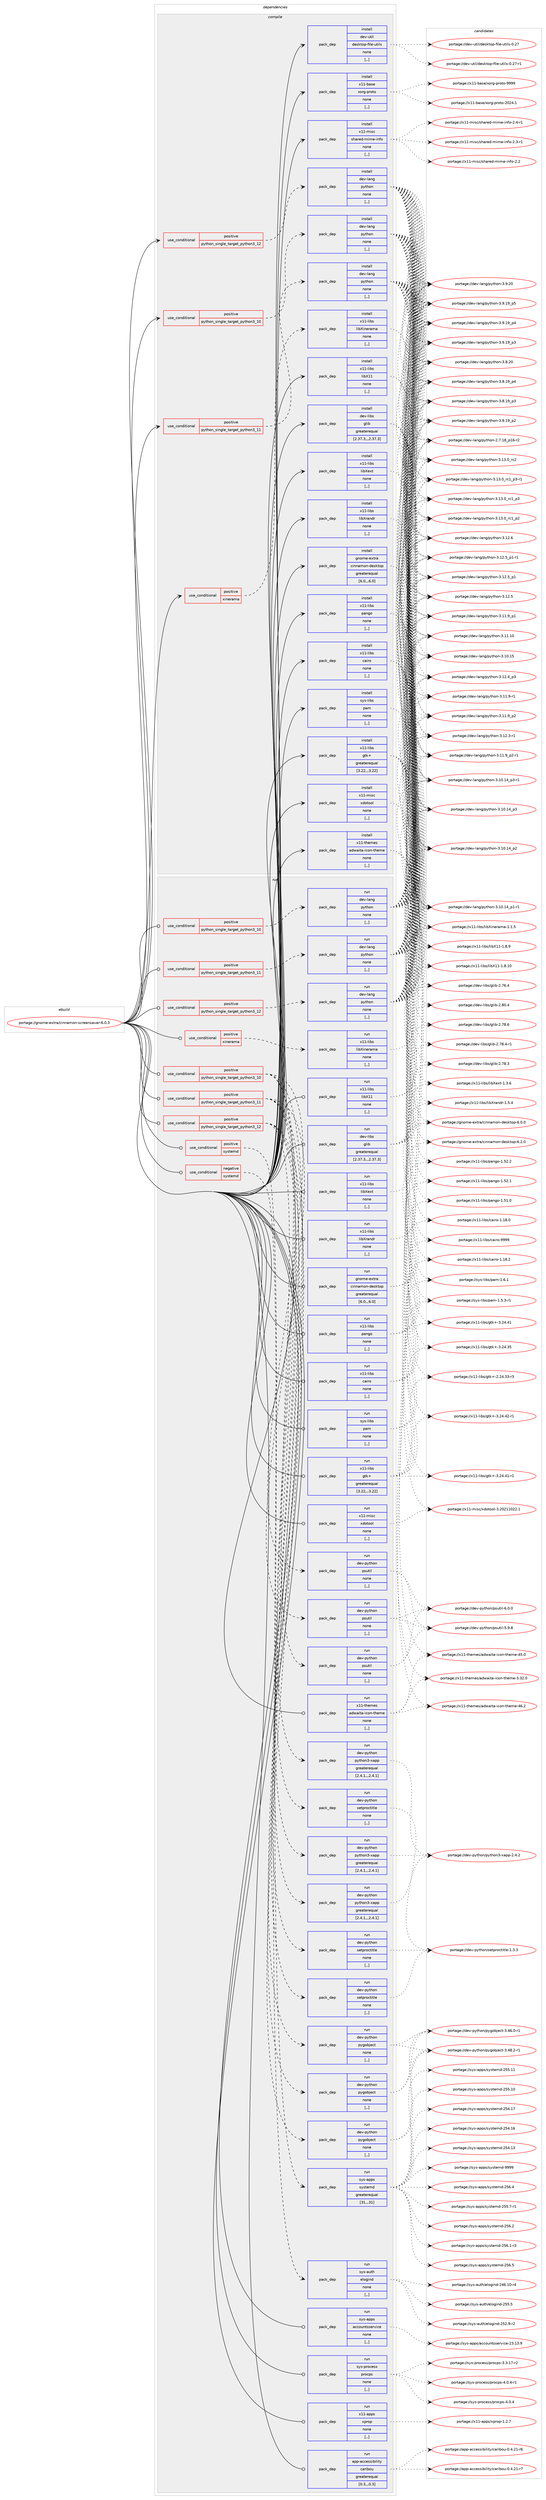 digraph prolog {

# *************
# Graph options
# *************

newrank=true;
concentrate=true;
compound=true;
graph [rankdir=LR,fontname=Helvetica,fontsize=10,ranksep=1.5];#, ranksep=2.5, nodesep=0.2];
edge  [arrowhead=vee];
node  [fontname=Helvetica,fontsize=10];

# **********
# The ebuild
# **********

subgraph cluster_leftcol {
color=gray;
label=<<i>ebuild</i>>;
id [label="portage://gnome-extra/cinnamon-screensaver-6.0.3", color=red, width=4, href="../gnome-extra/cinnamon-screensaver-6.0.3.svg"];
}

# ****************
# The dependencies
# ****************

subgraph cluster_midcol {
color=gray;
label=<<i>dependencies</i>>;
subgraph cluster_compile {
fillcolor="#eeeeee";
style=filled;
label=<<i>compile</i>>;
subgraph cond197059 {
dependency736250 [label=<<TABLE BORDER="0" CELLBORDER="1" CELLSPACING="0" CELLPADDING="4"><TR><TD ROWSPAN="3" CELLPADDING="10">use_conditional</TD></TR><TR><TD>positive</TD></TR><TR><TD>python_single_target_python3_10</TD></TR></TABLE>>, shape=none, color=red];
subgraph pack534076 {
dependency736251 [label=<<TABLE BORDER="0" CELLBORDER="1" CELLSPACING="0" CELLPADDING="4" WIDTH="220"><TR><TD ROWSPAN="6" CELLPADDING="30">pack_dep</TD></TR><TR><TD WIDTH="110">install</TD></TR><TR><TD>dev-lang</TD></TR><TR><TD>python</TD></TR><TR><TD>none</TD></TR><TR><TD>[,,]</TD></TR></TABLE>>, shape=none, color=blue];
}
dependency736250:e -> dependency736251:w [weight=20,style="dashed",arrowhead="vee"];
}
id:e -> dependency736250:w [weight=20,style="solid",arrowhead="vee"];
subgraph cond197060 {
dependency736252 [label=<<TABLE BORDER="0" CELLBORDER="1" CELLSPACING="0" CELLPADDING="4"><TR><TD ROWSPAN="3" CELLPADDING="10">use_conditional</TD></TR><TR><TD>positive</TD></TR><TR><TD>python_single_target_python3_11</TD></TR></TABLE>>, shape=none, color=red];
subgraph pack534077 {
dependency736253 [label=<<TABLE BORDER="0" CELLBORDER="1" CELLSPACING="0" CELLPADDING="4" WIDTH="220"><TR><TD ROWSPAN="6" CELLPADDING="30">pack_dep</TD></TR><TR><TD WIDTH="110">install</TD></TR><TR><TD>dev-lang</TD></TR><TR><TD>python</TD></TR><TR><TD>none</TD></TR><TR><TD>[,,]</TD></TR></TABLE>>, shape=none, color=blue];
}
dependency736252:e -> dependency736253:w [weight=20,style="dashed",arrowhead="vee"];
}
id:e -> dependency736252:w [weight=20,style="solid",arrowhead="vee"];
subgraph cond197061 {
dependency736254 [label=<<TABLE BORDER="0" CELLBORDER="1" CELLSPACING="0" CELLPADDING="4"><TR><TD ROWSPAN="3" CELLPADDING="10">use_conditional</TD></TR><TR><TD>positive</TD></TR><TR><TD>python_single_target_python3_12</TD></TR></TABLE>>, shape=none, color=red];
subgraph pack534078 {
dependency736255 [label=<<TABLE BORDER="0" CELLBORDER="1" CELLSPACING="0" CELLPADDING="4" WIDTH="220"><TR><TD ROWSPAN="6" CELLPADDING="30">pack_dep</TD></TR><TR><TD WIDTH="110">install</TD></TR><TR><TD>dev-lang</TD></TR><TR><TD>python</TD></TR><TR><TD>none</TD></TR><TR><TD>[,,]</TD></TR></TABLE>>, shape=none, color=blue];
}
dependency736254:e -> dependency736255:w [weight=20,style="dashed",arrowhead="vee"];
}
id:e -> dependency736254:w [weight=20,style="solid",arrowhead="vee"];
subgraph cond197062 {
dependency736256 [label=<<TABLE BORDER="0" CELLBORDER="1" CELLSPACING="0" CELLPADDING="4"><TR><TD ROWSPAN="3" CELLPADDING="10">use_conditional</TD></TR><TR><TD>positive</TD></TR><TR><TD>xinerama</TD></TR></TABLE>>, shape=none, color=red];
subgraph pack534079 {
dependency736257 [label=<<TABLE BORDER="0" CELLBORDER="1" CELLSPACING="0" CELLPADDING="4" WIDTH="220"><TR><TD ROWSPAN="6" CELLPADDING="30">pack_dep</TD></TR><TR><TD WIDTH="110">install</TD></TR><TR><TD>x11-libs</TD></TR><TR><TD>libXinerama</TD></TR><TR><TD>none</TD></TR><TR><TD>[,,]</TD></TR></TABLE>>, shape=none, color=blue];
}
dependency736256:e -> dependency736257:w [weight=20,style="dashed",arrowhead="vee"];
}
id:e -> dependency736256:w [weight=20,style="solid",arrowhead="vee"];
subgraph pack534080 {
dependency736258 [label=<<TABLE BORDER="0" CELLBORDER="1" CELLSPACING="0" CELLPADDING="4" WIDTH="220"><TR><TD ROWSPAN="6" CELLPADDING="30">pack_dep</TD></TR><TR><TD WIDTH="110">install</TD></TR><TR><TD>dev-libs</TD></TR><TR><TD>glib</TD></TR><TR><TD>greaterequal</TD></TR><TR><TD>[2.37.3,,,2.37.3]</TD></TR></TABLE>>, shape=none, color=blue];
}
id:e -> dependency736258:w [weight=20,style="solid",arrowhead="vee"];
subgraph pack534081 {
dependency736259 [label=<<TABLE BORDER="0" CELLBORDER="1" CELLSPACING="0" CELLPADDING="4" WIDTH="220"><TR><TD ROWSPAN="6" CELLPADDING="30">pack_dep</TD></TR><TR><TD WIDTH="110">install</TD></TR><TR><TD>dev-util</TD></TR><TR><TD>desktop-file-utils</TD></TR><TR><TD>none</TD></TR><TR><TD>[,,]</TD></TR></TABLE>>, shape=none, color=blue];
}
id:e -> dependency736259:w [weight=20,style="solid",arrowhead="vee"];
subgraph pack534082 {
dependency736260 [label=<<TABLE BORDER="0" CELLBORDER="1" CELLSPACING="0" CELLPADDING="4" WIDTH="220"><TR><TD ROWSPAN="6" CELLPADDING="30">pack_dep</TD></TR><TR><TD WIDTH="110">install</TD></TR><TR><TD>gnome-extra</TD></TR><TR><TD>cinnamon-desktop</TD></TR><TR><TD>greaterequal</TD></TR><TR><TD>[6.0,,,6.0]</TD></TR></TABLE>>, shape=none, color=blue];
}
id:e -> dependency736260:w [weight=20,style="solid",arrowhead="vee"];
subgraph pack534083 {
dependency736261 [label=<<TABLE BORDER="0" CELLBORDER="1" CELLSPACING="0" CELLPADDING="4" WIDTH="220"><TR><TD ROWSPAN="6" CELLPADDING="30">pack_dep</TD></TR><TR><TD WIDTH="110">install</TD></TR><TR><TD>sys-libs</TD></TR><TR><TD>pam</TD></TR><TR><TD>none</TD></TR><TR><TD>[,,]</TD></TR></TABLE>>, shape=none, color=blue];
}
id:e -> dependency736261:w [weight=20,style="solid",arrowhead="vee"];
subgraph pack534084 {
dependency736262 [label=<<TABLE BORDER="0" CELLBORDER="1" CELLSPACING="0" CELLPADDING="4" WIDTH="220"><TR><TD ROWSPAN="6" CELLPADDING="30">pack_dep</TD></TR><TR><TD WIDTH="110">install</TD></TR><TR><TD>x11-base</TD></TR><TR><TD>xorg-proto</TD></TR><TR><TD>none</TD></TR><TR><TD>[,,]</TD></TR></TABLE>>, shape=none, color=blue];
}
id:e -> dependency736262:w [weight=20,style="solid",arrowhead="vee"];
subgraph pack534085 {
dependency736263 [label=<<TABLE BORDER="0" CELLBORDER="1" CELLSPACING="0" CELLPADDING="4" WIDTH="220"><TR><TD ROWSPAN="6" CELLPADDING="30">pack_dep</TD></TR><TR><TD WIDTH="110">install</TD></TR><TR><TD>x11-libs</TD></TR><TR><TD>cairo</TD></TR><TR><TD>none</TD></TR><TR><TD>[,,]</TD></TR></TABLE>>, shape=none, color=blue];
}
id:e -> dependency736263:w [weight=20,style="solid",arrowhead="vee"];
subgraph pack534086 {
dependency736264 [label=<<TABLE BORDER="0" CELLBORDER="1" CELLSPACING="0" CELLPADDING="4" WIDTH="220"><TR><TD ROWSPAN="6" CELLPADDING="30">pack_dep</TD></TR><TR><TD WIDTH="110">install</TD></TR><TR><TD>x11-libs</TD></TR><TR><TD>gtk+</TD></TR><TR><TD>greaterequal</TD></TR><TR><TD>[3.22,,,3.22]</TD></TR></TABLE>>, shape=none, color=blue];
}
id:e -> dependency736264:w [weight=20,style="solid",arrowhead="vee"];
subgraph pack534087 {
dependency736265 [label=<<TABLE BORDER="0" CELLBORDER="1" CELLSPACING="0" CELLPADDING="4" WIDTH="220"><TR><TD ROWSPAN="6" CELLPADDING="30">pack_dep</TD></TR><TR><TD WIDTH="110">install</TD></TR><TR><TD>x11-libs</TD></TR><TR><TD>libX11</TD></TR><TR><TD>none</TD></TR><TR><TD>[,,]</TD></TR></TABLE>>, shape=none, color=blue];
}
id:e -> dependency736265:w [weight=20,style="solid",arrowhead="vee"];
subgraph pack534088 {
dependency736266 [label=<<TABLE BORDER="0" CELLBORDER="1" CELLSPACING="0" CELLPADDING="4" WIDTH="220"><TR><TD ROWSPAN="6" CELLPADDING="30">pack_dep</TD></TR><TR><TD WIDTH="110">install</TD></TR><TR><TD>x11-libs</TD></TR><TR><TD>libXext</TD></TR><TR><TD>none</TD></TR><TR><TD>[,,]</TD></TR></TABLE>>, shape=none, color=blue];
}
id:e -> dependency736266:w [weight=20,style="solid",arrowhead="vee"];
subgraph pack534089 {
dependency736267 [label=<<TABLE BORDER="0" CELLBORDER="1" CELLSPACING="0" CELLPADDING="4" WIDTH="220"><TR><TD ROWSPAN="6" CELLPADDING="30">pack_dep</TD></TR><TR><TD WIDTH="110">install</TD></TR><TR><TD>x11-libs</TD></TR><TR><TD>libXrandr</TD></TR><TR><TD>none</TD></TR><TR><TD>[,,]</TD></TR></TABLE>>, shape=none, color=blue];
}
id:e -> dependency736267:w [weight=20,style="solid",arrowhead="vee"];
subgraph pack534090 {
dependency736268 [label=<<TABLE BORDER="0" CELLBORDER="1" CELLSPACING="0" CELLPADDING="4" WIDTH="220"><TR><TD ROWSPAN="6" CELLPADDING="30">pack_dep</TD></TR><TR><TD WIDTH="110">install</TD></TR><TR><TD>x11-libs</TD></TR><TR><TD>pango</TD></TR><TR><TD>none</TD></TR><TR><TD>[,,]</TD></TR></TABLE>>, shape=none, color=blue];
}
id:e -> dependency736268:w [weight=20,style="solid",arrowhead="vee"];
subgraph pack534091 {
dependency736269 [label=<<TABLE BORDER="0" CELLBORDER="1" CELLSPACING="0" CELLPADDING="4" WIDTH="220"><TR><TD ROWSPAN="6" CELLPADDING="30">pack_dep</TD></TR><TR><TD WIDTH="110">install</TD></TR><TR><TD>x11-misc</TD></TR><TR><TD>shared-mime-info</TD></TR><TR><TD>none</TD></TR><TR><TD>[,,]</TD></TR></TABLE>>, shape=none, color=blue];
}
id:e -> dependency736269:w [weight=20,style="solid",arrowhead="vee"];
subgraph pack534092 {
dependency736270 [label=<<TABLE BORDER="0" CELLBORDER="1" CELLSPACING="0" CELLPADDING="4" WIDTH="220"><TR><TD ROWSPAN="6" CELLPADDING="30">pack_dep</TD></TR><TR><TD WIDTH="110">install</TD></TR><TR><TD>x11-misc</TD></TR><TR><TD>xdotool</TD></TR><TR><TD>none</TD></TR><TR><TD>[,,]</TD></TR></TABLE>>, shape=none, color=blue];
}
id:e -> dependency736270:w [weight=20,style="solid",arrowhead="vee"];
subgraph pack534093 {
dependency736271 [label=<<TABLE BORDER="0" CELLBORDER="1" CELLSPACING="0" CELLPADDING="4" WIDTH="220"><TR><TD ROWSPAN="6" CELLPADDING="30">pack_dep</TD></TR><TR><TD WIDTH="110">install</TD></TR><TR><TD>x11-themes</TD></TR><TR><TD>adwaita-icon-theme</TD></TR><TR><TD>none</TD></TR><TR><TD>[,,]</TD></TR></TABLE>>, shape=none, color=blue];
}
id:e -> dependency736271:w [weight=20,style="solid",arrowhead="vee"];
}
subgraph cluster_compileandrun {
fillcolor="#eeeeee";
style=filled;
label=<<i>compile and run</i>>;
}
subgraph cluster_run {
fillcolor="#eeeeee";
style=filled;
label=<<i>run</i>>;
subgraph cond197063 {
dependency736272 [label=<<TABLE BORDER="0" CELLBORDER="1" CELLSPACING="0" CELLPADDING="4"><TR><TD ROWSPAN="3" CELLPADDING="10">use_conditional</TD></TR><TR><TD>negative</TD></TR><TR><TD>systemd</TD></TR></TABLE>>, shape=none, color=red];
subgraph pack534094 {
dependency736273 [label=<<TABLE BORDER="0" CELLBORDER="1" CELLSPACING="0" CELLPADDING="4" WIDTH="220"><TR><TD ROWSPAN="6" CELLPADDING="30">pack_dep</TD></TR><TR><TD WIDTH="110">run</TD></TR><TR><TD>sys-auth</TD></TR><TR><TD>elogind</TD></TR><TR><TD>none</TD></TR><TR><TD>[,,]</TD></TR></TABLE>>, shape=none, color=blue];
}
dependency736272:e -> dependency736273:w [weight=20,style="dashed",arrowhead="vee"];
}
id:e -> dependency736272:w [weight=20,style="solid",arrowhead="odot"];
subgraph cond197064 {
dependency736274 [label=<<TABLE BORDER="0" CELLBORDER="1" CELLSPACING="0" CELLPADDING="4"><TR><TD ROWSPAN="3" CELLPADDING="10">use_conditional</TD></TR><TR><TD>positive</TD></TR><TR><TD>python_single_target_python3_10</TD></TR></TABLE>>, shape=none, color=red];
subgraph pack534095 {
dependency736275 [label=<<TABLE BORDER="0" CELLBORDER="1" CELLSPACING="0" CELLPADDING="4" WIDTH="220"><TR><TD ROWSPAN="6" CELLPADDING="30">pack_dep</TD></TR><TR><TD WIDTH="110">run</TD></TR><TR><TD>dev-lang</TD></TR><TR><TD>python</TD></TR><TR><TD>none</TD></TR><TR><TD>[,,]</TD></TR></TABLE>>, shape=none, color=blue];
}
dependency736274:e -> dependency736275:w [weight=20,style="dashed",arrowhead="vee"];
}
id:e -> dependency736274:w [weight=20,style="solid",arrowhead="odot"];
subgraph cond197065 {
dependency736276 [label=<<TABLE BORDER="0" CELLBORDER="1" CELLSPACING="0" CELLPADDING="4"><TR><TD ROWSPAN="3" CELLPADDING="10">use_conditional</TD></TR><TR><TD>positive</TD></TR><TR><TD>python_single_target_python3_10</TD></TR></TABLE>>, shape=none, color=red];
subgraph pack534096 {
dependency736277 [label=<<TABLE BORDER="0" CELLBORDER="1" CELLSPACING="0" CELLPADDING="4" WIDTH="220"><TR><TD ROWSPAN="6" CELLPADDING="30">pack_dep</TD></TR><TR><TD WIDTH="110">run</TD></TR><TR><TD>dev-python</TD></TR><TR><TD>psutil</TD></TR><TR><TD>none</TD></TR><TR><TD>[,,]</TD></TR></TABLE>>, shape=none, color=blue];
}
dependency736276:e -> dependency736277:w [weight=20,style="dashed",arrowhead="vee"];
subgraph pack534097 {
dependency736278 [label=<<TABLE BORDER="0" CELLBORDER="1" CELLSPACING="0" CELLPADDING="4" WIDTH="220"><TR><TD ROWSPAN="6" CELLPADDING="30">pack_dep</TD></TR><TR><TD WIDTH="110">run</TD></TR><TR><TD>dev-python</TD></TR><TR><TD>pygobject</TD></TR><TR><TD>none</TD></TR><TR><TD>[,,]</TD></TR></TABLE>>, shape=none, color=blue];
}
dependency736276:e -> dependency736278:w [weight=20,style="dashed",arrowhead="vee"];
subgraph pack534098 {
dependency736279 [label=<<TABLE BORDER="0" CELLBORDER="1" CELLSPACING="0" CELLPADDING="4" WIDTH="220"><TR><TD ROWSPAN="6" CELLPADDING="30">pack_dep</TD></TR><TR><TD WIDTH="110">run</TD></TR><TR><TD>dev-python</TD></TR><TR><TD>setproctitle</TD></TR><TR><TD>none</TD></TR><TR><TD>[,,]</TD></TR></TABLE>>, shape=none, color=blue];
}
dependency736276:e -> dependency736279:w [weight=20,style="dashed",arrowhead="vee"];
subgraph pack534099 {
dependency736280 [label=<<TABLE BORDER="0" CELLBORDER="1" CELLSPACING="0" CELLPADDING="4" WIDTH="220"><TR><TD ROWSPAN="6" CELLPADDING="30">pack_dep</TD></TR><TR><TD WIDTH="110">run</TD></TR><TR><TD>dev-python</TD></TR><TR><TD>python3-xapp</TD></TR><TR><TD>greaterequal</TD></TR><TR><TD>[2.4.1,,,2.4.1]</TD></TR></TABLE>>, shape=none, color=blue];
}
dependency736276:e -> dependency736280:w [weight=20,style="dashed",arrowhead="vee"];
}
id:e -> dependency736276:w [weight=20,style="solid",arrowhead="odot"];
subgraph cond197066 {
dependency736281 [label=<<TABLE BORDER="0" CELLBORDER="1" CELLSPACING="0" CELLPADDING="4"><TR><TD ROWSPAN="3" CELLPADDING="10">use_conditional</TD></TR><TR><TD>positive</TD></TR><TR><TD>python_single_target_python3_11</TD></TR></TABLE>>, shape=none, color=red];
subgraph pack534100 {
dependency736282 [label=<<TABLE BORDER="0" CELLBORDER="1" CELLSPACING="0" CELLPADDING="4" WIDTH="220"><TR><TD ROWSPAN="6" CELLPADDING="30">pack_dep</TD></TR><TR><TD WIDTH="110">run</TD></TR><TR><TD>dev-lang</TD></TR><TR><TD>python</TD></TR><TR><TD>none</TD></TR><TR><TD>[,,]</TD></TR></TABLE>>, shape=none, color=blue];
}
dependency736281:e -> dependency736282:w [weight=20,style="dashed",arrowhead="vee"];
}
id:e -> dependency736281:w [weight=20,style="solid",arrowhead="odot"];
subgraph cond197067 {
dependency736283 [label=<<TABLE BORDER="0" CELLBORDER="1" CELLSPACING="0" CELLPADDING="4"><TR><TD ROWSPAN="3" CELLPADDING="10">use_conditional</TD></TR><TR><TD>positive</TD></TR><TR><TD>python_single_target_python3_11</TD></TR></TABLE>>, shape=none, color=red];
subgraph pack534101 {
dependency736284 [label=<<TABLE BORDER="0" CELLBORDER="1" CELLSPACING="0" CELLPADDING="4" WIDTH="220"><TR><TD ROWSPAN="6" CELLPADDING="30">pack_dep</TD></TR><TR><TD WIDTH="110">run</TD></TR><TR><TD>dev-python</TD></TR><TR><TD>psutil</TD></TR><TR><TD>none</TD></TR><TR><TD>[,,]</TD></TR></TABLE>>, shape=none, color=blue];
}
dependency736283:e -> dependency736284:w [weight=20,style="dashed",arrowhead="vee"];
subgraph pack534102 {
dependency736285 [label=<<TABLE BORDER="0" CELLBORDER="1" CELLSPACING="0" CELLPADDING="4" WIDTH="220"><TR><TD ROWSPAN="6" CELLPADDING="30">pack_dep</TD></TR><TR><TD WIDTH="110">run</TD></TR><TR><TD>dev-python</TD></TR><TR><TD>pygobject</TD></TR><TR><TD>none</TD></TR><TR><TD>[,,]</TD></TR></TABLE>>, shape=none, color=blue];
}
dependency736283:e -> dependency736285:w [weight=20,style="dashed",arrowhead="vee"];
subgraph pack534103 {
dependency736286 [label=<<TABLE BORDER="0" CELLBORDER="1" CELLSPACING="0" CELLPADDING="4" WIDTH="220"><TR><TD ROWSPAN="6" CELLPADDING="30">pack_dep</TD></TR><TR><TD WIDTH="110">run</TD></TR><TR><TD>dev-python</TD></TR><TR><TD>setproctitle</TD></TR><TR><TD>none</TD></TR><TR><TD>[,,]</TD></TR></TABLE>>, shape=none, color=blue];
}
dependency736283:e -> dependency736286:w [weight=20,style="dashed",arrowhead="vee"];
subgraph pack534104 {
dependency736287 [label=<<TABLE BORDER="0" CELLBORDER="1" CELLSPACING="0" CELLPADDING="4" WIDTH="220"><TR><TD ROWSPAN="6" CELLPADDING="30">pack_dep</TD></TR><TR><TD WIDTH="110">run</TD></TR><TR><TD>dev-python</TD></TR><TR><TD>python3-xapp</TD></TR><TR><TD>greaterequal</TD></TR><TR><TD>[2.4.1,,,2.4.1]</TD></TR></TABLE>>, shape=none, color=blue];
}
dependency736283:e -> dependency736287:w [weight=20,style="dashed",arrowhead="vee"];
}
id:e -> dependency736283:w [weight=20,style="solid",arrowhead="odot"];
subgraph cond197068 {
dependency736288 [label=<<TABLE BORDER="0" CELLBORDER="1" CELLSPACING="0" CELLPADDING="4"><TR><TD ROWSPAN="3" CELLPADDING="10">use_conditional</TD></TR><TR><TD>positive</TD></TR><TR><TD>python_single_target_python3_12</TD></TR></TABLE>>, shape=none, color=red];
subgraph pack534105 {
dependency736289 [label=<<TABLE BORDER="0" CELLBORDER="1" CELLSPACING="0" CELLPADDING="4" WIDTH="220"><TR><TD ROWSPAN="6" CELLPADDING="30">pack_dep</TD></TR><TR><TD WIDTH="110">run</TD></TR><TR><TD>dev-lang</TD></TR><TR><TD>python</TD></TR><TR><TD>none</TD></TR><TR><TD>[,,]</TD></TR></TABLE>>, shape=none, color=blue];
}
dependency736288:e -> dependency736289:w [weight=20,style="dashed",arrowhead="vee"];
}
id:e -> dependency736288:w [weight=20,style="solid",arrowhead="odot"];
subgraph cond197069 {
dependency736290 [label=<<TABLE BORDER="0" CELLBORDER="1" CELLSPACING="0" CELLPADDING="4"><TR><TD ROWSPAN="3" CELLPADDING="10">use_conditional</TD></TR><TR><TD>positive</TD></TR><TR><TD>python_single_target_python3_12</TD></TR></TABLE>>, shape=none, color=red];
subgraph pack534106 {
dependency736291 [label=<<TABLE BORDER="0" CELLBORDER="1" CELLSPACING="0" CELLPADDING="4" WIDTH="220"><TR><TD ROWSPAN="6" CELLPADDING="30">pack_dep</TD></TR><TR><TD WIDTH="110">run</TD></TR><TR><TD>dev-python</TD></TR><TR><TD>psutil</TD></TR><TR><TD>none</TD></TR><TR><TD>[,,]</TD></TR></TABLE>>, shape=none, color=blue];
}
dependency736290:e -> dependency736291:w [weight=20,style="dashed",arrowhead="vee"];
subgraph pack534107 {
dependency736292 [label=<<TABLE BORDER="0" CELLBORDER="1" CELLSPACING="0" CELLPADDING="4" WIDTH="220"><TR><TD ROWSPAN="6" CELLPADDING="30">pack_dep</TD></TR><TR><TD WIDTH="110">run</TD></TR><TR><TD>dev-python</TD></TR><TR><TD>pygobject</TD></TR><TR><TD>none</TD></TR><TR><TD>[,,]</TD></TR></TABLE>>, shape=none, color=blue];
}
dependency736290:e -> dependency736292:w [weight=20,style="dashed",arrowhead="vee"];
subgraph pack534108 {
dependency736293 [label=<<TABLE BORDER="0" CELLBORDER="1" CELLSPACING="0" CELLPADDING="4" WIDTH="220"><TR><TD ROWSPAN="6" CELLPADDING="30">pack_dep</TD></TR><TR><TD WIDTH="110">run</TD></TR><TR><TD>dev-python</TD></TR><TR><TD>setproctitle</TD></TR><TR><TD>none</TD></TR><TR><TD>[,,]</TD></TR></TABLE>>, shape=none, color=blue];
}
dependency736290:e -> dependency736293:w [weight=20,style="dashed",arrowhead="vee"];
subgraph pack534109 {
dependency736294 [label=<<TABLE BORDER="0" CELLBORDER="1" CELLSPACING="0" CELLPADDING="4" WIDTH="220"><TR><TD ROWSPAN="6" CELLPADDING="30">pack_dep</TD></TR><TR><TD WIDTH="110">run</TD></TR><TR><TD>dev-python</TD></TR><TR><TD>python3-xapp</TD></TR><TR><TD>greaterequal</TD></TR><TR><TD>[2.4.1,,,2.4.1]</TD></TR></TABLE>>, shape=none, color=blue];
}
dependency736290:e -> dependency736294:w [weight=20,style="dashed",arrowhead="vee"];
}
id:e -> dependency736290:w [weight=20,style="solid",arrowhead="odot"];
subgraph cond197070 {
dependency736295 [label=<<TABLE BORDER="0" CELLBORDER="1" CELLSPACING="0" CELLPADDING="4"><TR><TD ROWSPAN="3" CELLPADDING="10">use_conditional</TD></TR><TR><TD>positive</TD></TR><TR><TD>systemd</TD></TR></TABLE>>, shape=none, color=red];
subgraph pack534110 {
dependency736296 [label=<<TABLE BORDER="0" CELLBORDER="1" CELLSPACING="0" CELLPADDING="4" WIDTH="220"><TR><TD ROWSPAN="6" CELLPADDING="30">pack_dep</TD></TR><TR><TD WIDTH="110">run</TD></TR><TR><TD>sys-apps</TD></TR><TR><TD>systemd</TD></TR><TR><TD>greaterequal</TD></TR><TR><TD>[31,,,31]</TD></TR></TABLE>>, shape=none, color=blue];
}
dependency736295:e -> dependency736296:w [weight=20,style="dashed",arrowhead="vee"];
}
id:e -> dependency736295:w [weight=20,style="solid",arrowhead="odot"];
subgraph cond197071 {
dependency736297 [label=<<TABLE BORDER="0" CELLBORDER="1" CELLSPACING="0" CELLPADDING="4"><TR><TD ROWSPAN="3" CELLPADDING="10">use_conditional</TD></TR><TR><TD>positive</TD></TR><TR><TD>xinerama</TD></TR></TABLE>>, shape=none, color=red];
subgraph pack534111 {
dependency736298 [label=<<TABLE BORDER="0" CELLBORDER="1" CELLSPACING="0" CELLPADDING="4" WIDTH="220"><TR><TD ROWSPAN="6" CELLPADDING="30">pack_dep</TD></TR><TR><TD WIDTH="110">run</TD></TR><TR><TD>x11-libs</TD></TR><TR><TD>libXinerama</TD></TR><TR><TD>none</TD></TR><TR><TD>[,,]</TD></TR></TABLE>>, shape=none, color=blue];
}
dependency736297:e -> dependency736298:w [weight=20,style="dashed",arrowhead="vee"];
}
id:e -> dependency736297:w [weight=20,style="solid",arrowhead="odot"];
subgraph pack534112 {
dependency736299 [label=<<TABLE BORDER="0" CELLBORDER="1" CELLSPACING="0" CELLPADDING="4" WIDTH="220"><TR><TD ROWSPAN="6" CELLPADDING="30">pack_dep</TD></TR><TR><TD WIDTH="110">run</TD></TR><TR><TD>app-accessibility</TD></TR><TR><TD>caribou</TD></TR><TR><TD>greaterequal</TD></TR><TR><TD>[0.3,,,0.3]</TD></TR></TABLE>>, shape=none, color=blue];
}
id:e -> dependency736299:w [weight=20,style="solid",arrowhead="odot"];
subgraph pack534113 {
dependency736300 [label=<<TABLE BORDER="0" CELLBORDER="1" CELLSPACING="0" CELLPADDING="4" WIDTH="220"><TR><TD ROWSPAN="6" CELLPADDING="30">pack_dep</TD></TR><TR><TD WIDTH="110">run</TD></TR><TR><TD>dev-libs</TD></TR><TR><TD>glib</TD></TR><TR><TD>greaterequal</TD></TR><TR><TD>[2.37.3,,,2.37.3]</TD></TR></TABLE>>, shape=none, color=blue];
}
id:e -> dependency736300:w [weight=20,style="solid",arrowhead="odot"];
subgraph pack534114 {
dependency736301 [label=<<TABLE BORDER="0" CELLBORDER="1" CELLSPACING="0" CELLPADDING="4" WIDTH="220"><TR><TD ROWSPAN="6" CELLPADDING="30">pack_dep</TD></TR><TR><TD WIDTH="110">run</TD></TR><TR><TD>gnome-extra</TD></TR><TR><TD>cinnamon-desktop</TD></TR><TR><TD>greaterequal</TD></TR><TR><TD>[6.0,,,6.0]</TD></TR></TABLE>>, shape=none, color=blue];
}
id:e -> dependency736301:w [weight=20,style="solid",arrowhead="odot"];
subgraph pack534115 {
dependency736302 [label=<<TABLE BORDER="0" CELLBORDER="1" CELLSPACING="0" CELLPADDING="4" WIDTH="220"><TR><TD ROWSPAN="6" CELLPADDING="30">pack_dep</TD></TR><TR><TD WIDTH="110">run</TD></TR><TR><TD>sys-apps</TD></TR><TR><TD>accountsservice</TD></TR><TR><TD>none</TD></TR><TR><TD>[,,]</TD></TR></TABLE>>, shape=none, color=blue];
}
id:e -> dependency736302:w [weight=20,style="solid",arrowhead="odot"];
subgraph pack534116 {
dependency736303 [label=<<TABLE BORDER="0" CELLBORDER="1" CELLSPACING="0" CELLPADDING="4" WIDTH="220"><TR><TD ROWSPAN="6" CELLPADDING="30">pack_dep</TD></TR><TR><TD WIDTH="110">run</TD></TR><TR><TD>sys-libs</TD></TR><TR><TD>pam</TD></TR><TR><TD>none</TD></TR><TR><TD>[,,]</TD></TR></TABLE>>, shape=none, color=blue];
}
id:e -> dependency736303:w [weight=20,style="solid",arrowhead="odot"];
subgraph pack534117 {
dependency736304 [label=<<TABLE BORDER="0" CELLBORDER="1" CELLSPACING="0" CELLPADDING="4" WIDTH="220"><TR><TD ROWSPAN="6" CELLPADDING="30">pack_dep</TD></TR><TR><TD WIDTH="110">run</TD></TR><TR><TD>sys-process</TD></TR><TR><TD>procps</TD></TR><TR><TD>none</TD></TR><TR><TD>[,,]</TD></TR></TABLE>>, shape=none, color=blue];
}
id:e -> dependency736304:w [weight=20,style="solid",arrowhead="odot"];
subgraph pack534118 {
dependency736305 [label=<<TABLE BORDER="0" CELLBORDER="1" CELLSPACING="0" CELLPADDING="4" WIDTH="220"><TR><TD ROWSPAN="6" CELLPADDING="30">pack_dep</TD></TR><TR><TD WIDTH="110">run</TD></TR><TR><TD>x11-apps</TD></TR><TR><TD>xprop</TD></TR><TR><TD>none</TD></TR><TR><TD>[,,]</TD></TR></TABLE>>, shape=none, color=blue];
}
id:e -> dependency736305:w [weight=20,style="solid",arrowhead="odot"];
subgraph pack534119 {
dependency736306 [label=<<TABLE BORDER="0" CELLBORDER="1" CELLSPACING="0" CELLPADDING="4" WIDTH="220"><TR><TD ROWSPAN="6" CELLPADDING="30">pack_dep</TD></TR><TR><TD WIDTH="110">run</TD></TR><TR><TD>x11-libs</TD></TR><TR><TD>cairo</TD></TR><TR><TD>none</TD></TR><TR><TD>[,,]</TD></TR></TABLE>>, shape=none, color=blue];
}
id:e -> dependency736306:w [weight=20,style="solid",arrowhead="odot"];
subgraph pack534120 {
dependency736307 [label=<<TABLE BORDER="0" CELLBORDER="1" CELLSPACING="0" CELLPADDING="4" WIDTH="220"><TR><TD ROWSPAN="6" CELLPADDING="30">pack_dep</TD></TR><TR><TD WIDTH="110">run</TD></TR><TR><TD>x11-libs</TD></TR><TR><TD>gtk+</TD></TR><TR><TD>greaterequal</TD></TR><TR><TD>[3.22,,,3.22]</TD></TR></TABLE>>, shape=none, color=blue];
}
id:e -> dependency736307:w [weight=20,style="solid",arrowhead="odot"];
subgraph pack534121 {
dependency736308 [label=<<TABLE BORDER="0" CELLBORDER="1" CELLSPACING="0" CELLPADDING="4" WIDTH="220"><TR><TD ROWSPAN="6" CELLPADDING="30">pack_dep</TD></TR><TR><TD WIDTH="110">run</TD></TR><TR><TD>x11-libs</TD></TR><TR><TD>libX11</TD></TR><TR><TD>none</TD></TR><TR><TD>[,,]</TD></TR></TABLE>>, shape=none, color=blue];
}
id:e -> dependency736308:w [weight=20,style="solid",arrowhead="odot"];
subgraph pack534122 {
dependency736309 [label=<<TABLE BORDER="0" CELLBORDER="1" CELLSPACING="0" CELLPADDING="4" WIDTH="220"><TR><TD ROWSPAN="6" CELLPADDING="30">pack_dep</TD></TR><TR><TD WIDTH="110">run</TD></TR><TR><TD>x11-libs</TD></TR><TR><TD>libXext</TD></TR><TR><TD>none</TD></TR><TR><TD>[,,]</TD></TR></TABLE>>, shape=none, color=blue];
}
id:e -> dependency736309:w [weight=20,style="solid",arrowhead="odot"];
subgraph pack534123 {
dependency736310 [label=<<TABLE BORDER="0" CELLBORDER="1" CELLSPACING="0" CELLPADDING="4" WIDTH="220"><TR><TD ROWSPAN="6" CELLPADDING="30">pack_dep</TD></TR><TR><TD WIDTH="110">run</TD></TR><TR><TD>x11-libs</TD></TR><TR><TD>libXrandr</TD></TR><TR><TD>none</TD></TR><TR><TD>[,,]</TD></TR></TABLE>>, shape=none, color=blue];
}
id:e -> dependency736310:w [weight=20,style="solid",arrowhead="odot"];
subgraph pack534124 {
dependency736311 [label=<<TABLE BORDER="0" CELLBORDER="1" CELLSPACING="0" CELLPADDING="4" WIDTH="220"><TR><TD ROWSPAN="6" CELLPADDING="30">pack_dep</TD></TR><TR><TD WIDTH="110">run</TD></TR><TR><TD>x11-libs</TD></TR><TR><TD>pango</TD></TR><TR><TD>none</TD></TR><TR><TD>[,,]</TD></TR></TABLE>>, shape=none, color=blue];
}
id:e -> dependency736311:w [weight=20,style="solid",arrowhead="odot"];
subgraph pack534125 {
dependency736312 [label=<<TABLE BORDER="0" CELLBORDER="1" CELLSPACING="0" CELLPADDING="4" WIDTH="220"><TR><TD ROWSPAN="6" CELLPADDING="30">pack_dep</TD></TR><TR><TD WIDTH="110">run</TD></TR><TR><TD>x11-misc</TD></TR><TR><TD>xdotool</TD></TR><TR><TD>none</TD></TR><TR><TD>[,,]</TD></TR></TABLE>>, shape=none, color=blue];
}
id:e -> dependency736312:w [weight=20,style="solid",arrowhead="odot"];
subgraph pack534126 {
dependency736313 [label=<<TABLE BORDER="0" CELLBORDER="1" CELLSPACING="0" CELLPADDING="4" WIDTH="220"><TR><TD ROWSPAN="6" CELLPADDING="30">pack_dep</TD></TR><TR><TD WIDTH="110">run</TD></TR><TR><TD>x11-themes</TD></TR><TR><TD>adwaita-icon-theme</TD></TR><TR><TD>none</TD></TR><TR><TD>[,,]</TD></TR></TABLE>>, shape=none, color=blue];
}
id:e -> dependency736313:w [weight=20,style="solid",arrowhead="odot"];
}
}

# **************
# The candidates
# **************

subgraph cluster_choices {
rank=same;
color=gray;
label=<<i>candidates</i>>;

subgraph choice534076 {
color=black;
nodesep=1;
choice10010111845108971101034711212111610411111045514649514648951149950 [label="portage://dev-lang/python-3.13.0_rc2", color=red, width=4,href="../dev-lang/python-3.13.0_rc2.svg"];
choice1001011184510897110103471121211161041111104551464951464895114994995112514511449 [label="portage://dev-lang/python-3.13.0_rc1_p3-r1", color=red, width=4,href="../dev-lang/python-3.13.0_rc1_p3-r1.svg"];
choice100101118451089711010347112121116104111110455146495146489511499499511251 [label="portage://dev-lang/python-3.13.0_rc1_p3", color=red, width=4,href="../dev-lang/python-3.13.0_rc1_p3.svg"];
choice100101118451089711010347112121116104111110455146495146489511499499511250 [label="portage://dev-lang/python-3.13.0_rc1_p2", color=red, width=4,href="../dev-lang/python-3.13.0_rc1_p2.svg"];
choice10010111845108971101034711212111610411111045514649504654 [label="portage://dev-lang/python-3.12.6", color=red, width=4,href="../dev-lang/python-3.12.6.svg"];
choice1001011184510897110103471121211161041111104551464950465395112494511449 [label="portage://dev-lang/python-3.12.5_p1-r1", color=red, width=4,href="../dev-lang/python-3.12.5_p1-r1.svg"];
choice100101118451089711010347112121116104111110455146495046539511249 [label="portage://dev-lang/python-3.12.5_p1", color=red, width=4,href="../dev-lang/python-3.12.5_p1.svg"];
choice10010111845108971101034711212111610411111045514649504653 [label="portage://dev-lang/python-3.12.5", color=red, width=4,href="../dev-lang/python-3.12.5.svg"];
choice100101118451089711010347112121116104111110455146495046529511251 [label="portage://dev-lang/python-3.12.4_p3", color=red, width=4,href="../dev-lang/python-3.12.4_p3.svg"];
choice100101118451089711010347112121116104111110455146495046514511449 [label="portage://dev-lang/python-3.12.3-r1", color=red, width=4,href="../dev-lang/python-3.12.3-r1.svg"];
choice1001011184510897110103471121211161041111104551464949464948 [label="portage://dev-lang/python-3.11.10", color=red, width=4,href="../dev-lang/python-3.11.10.svg"];
choice1001011184510897110103471121211161041111104551464949465795112504511449 [label="portage://dev-lang/python-3.11.9_p2-r1", color=red, width=4,href="../dev-lang/python-3.11.9_p2-r1.svg"];
choice100101118451089711010347112121116104111110455146494946579511250 [label="portage://dev-lang/python-3.11.9_p2", color=red, width=4,href="../dev-lang/python-3.11.9_p2.svg"];
choice100101118451089711010347112121116104111110455146494946579511249 [label="portage://dev-lang/python-3.11.9_p1", color=red, width=4,href="../dev-lang/python-3.11.9_p1.svg"];
choice100101118451089711010347112121116104111110455146494946574511449 [label="portage://dev-lang/python-3.11.9-r1", color=red, width=4,href="../dev-lang/python-3.11.9-r1.svg"];
choice1001011184510897110103471121211161041111104551464948464953 [label="portage://dev-lang/python-3.10.15", color=red, width=4,href="../dev-lang/python-3.10.15.svg"];
choice100101118451089711010347112121116104111110455146494846495295112514511449 [label="portage://dev-lang/python-3.10.14_p3-r1", color=red, width=4,href="../dev-lang/python-3.10.14_p3-r1.svg"];
choice10010111845108971101034711212111610411111045514649484649529511251 [label="portage://dev-lang/python-3.10.14_p3", color=red, width=4,href="../dev-lang/python-3.10.14_p3.svg"];
choice10010111845108971101034711212111610411111045514649484649529511250 [label="portage://dev-lang/python-3.10.14_p2", color=red, width=4,href="../dev-lang/python-3.10.14_p2.svg"];
choice100101118451089711010347112121116104111110455146494846495295112494511449 [label="portage://dev-lang/python-3.10.14_p1-r1", color=red, width=4,href="../dev-lang/python-3.10.14_p1-r1.svg"];
choice10010111845108971101034711212111610411111045514657465048 [label="portage://dev-lang/python-3.9.20", color=red, width=4,href="../dev-lang/python-3.9.20.svg"];
choice100101118451089711010347112121116104111110455146574649579511253 [label="portage://dev-lang/python-3.9.19_p5", color=red, width=4,href="../dev-lang/python-3.9.19_p5.svg"];
choice100101118451089711010347112121116104111110455146574649579511252 [label="portage://dev-lang/python-3.9.19_p4", color=red, width=4,href="../dev-lang/python-3.9.19_p4.svg"];
choice100101118451089711010347112121116104111110455146574649579511251 [label="portage://dev-lang/python-3.9.19_p3", color=red, width=4,href="../dev-lang/python-3.9.19_p3.svg"];
choice10010111845108971101034711212111610411111045514656465048 [label="portage://dev-lang/python-3.8.20", color=red, width=4,href="../dev-lang/python-3.8.20.svg"];
choice100101118451089711010347112121116104111110455146564649579511252 [label="portage://dev-lang/python-3.8.19_p4", color=red, width=4,href="../dev-lang/python-3.8.19_p4.svg"];
choice100101118451089711010347112121116104111110455146564649579511251 [label="portage://dev-lang/python-3.8.19_p3", color=red, width=4,href="../dev-lang/python-3.8.19_p3.svg"];
choice100101118451089711010347112121116104111110455146564649579511250 [label="portage://dev-lang/python-3.8.19_p2", color=red, width=4,href="../dev-lang/python-3.8.19_p2.svg"];
choice100101118451089711010347112121116104111110455046554649569511249544511450 [label="portage://dev-lang/python-2.7.18_p16-r2", color=red, width=4,href="../dev-lang/python-2.7.18_p16-r2.svg"];
dependency736251:e -> choice10010111845108971101034711212111610411111045514649514648951149950:w [style=dotted,weight="100"];
dependency736251:e -> choice1001011184510897110103471121211161041111104551464951464895114994995112514511449:w [style=dotted,weight="100"];
dependency736251:e -> choice100101118451089711010347112121116104111110455146495146489511499499511251:w [style=dotted,weight="100"];
dependency736251:e -> choice100101118451089711010347112121116104111110455146495146489511499499511250:w [style=dotted,weight="100"];
dependency736251:e -> choice10010111845108971101034711212111610411111045514649504654:w [style=dotted,weight="100"];
dependency736251:e -> choice1001011184510897110103471121211161041111104551464950465395112494511449:w [style=dotted,weight="100"];
dependency736251:e -> choice100101118451089711010347112121116104111110455146495046539511249:w [style=dotted,weight="100"];
dependency736251:e -> choice10010111845108971101034711212111610411111045514649504653:w [style=dotted,weight="100"];
dependency736251:e -> choice100101118451089711010347112121116104111110455146495046529511251:w [style=dotted,weight="100"];
dependency736251:e -> choice100101118451089711010347112121116104111110455146495046514511449:w [style=dotted,weight="100"];
dependency736251:e -> choice1001011184510897110103471121211161041111104551464949464948:w [style=dotted,weight="100"];
dependency736251:e -> choice1001011184510897110103471121211161041111104551464949465795112504511449:w [style=dotted,weight="100"];
dependency736251:e -> choice100101118451089711010347112121116104111110455146494946579511250:w [style=dotted,weight="100"];
dependency736251:e -> choice100101118451089711010347112121116104111110455146494946579511249:w [style=dotted,weight="100"];
dependency736251:e -> choice100101118451089711010347112121116104111110455146494946574511449:w [style=dotted,weight="100"];
dependency736251:e -> choice1001011184510897110103471121211161041111104551464948464953:w [style=dotted,weight="100"];
dependency736251:e -> choice100101118451089711010347112121116104111110455146494846495295112514511449:w [style=dotted,weight="100"];
dependency736251:e -> choice10010111845108971101034711212111610411111045514649484649529511251:w [style=dotted,weight="100"];
dependency736251:e -> choice10010111845108971101034711212111610411111045514649484649529511250:w [style=dotted,weight="100"];
dependency736251:e -> choice100101118451089711010347112121116104111110455146494846495295112494511449:w [style=dotted,weight="100"];
dependency736251:e -> choice10010111845108971101034711212111610411111045514657465048:w [style=dotted,weight="100"];
dependency736251:e -> choice100101118451089711010347112121116104111110455146574649579511253:w [style=dotted,weight="100"];
dependency736251:e -> choice100101118451089711010347112121116104111110455146574649579511252:w [style=dotted,weight="100"];
dependency736251:e -> choice100101118451089711010347112121116104111110455146574649579511251:w [style=dotted,weight="100"];
dependency736251:e -> choice10010111845108971101034711212111610411111045514656465048:w [style=dotted,weight="100"];
dependency736251:e -> choice100101118451089711010347112121116104111110455146564649579511252:w [style=dotted,weight="100"];
dependency736251:e -> choice100101118451089711010347112121116104111110455146564649579511251:w [style=dotted,weight="100"];
dependency736251:e -> choice100101118451089711010347112121116104111110455146564649579511250:w [style=dotted,weight="100"];
dependency736251:e -> choice100101118451089711010347112121116104111110455046554649569511249544511450:w [style=dotted,weight="100"];
}
subgraph choice534077 {
color=black;
nodesep=1;
choice10010111845108971101034711212111610411111045514649514648951149950 [label="portage://dev-lang/python-3.13.0_rc2", color=red, width=4,href="../dev-lang/python-3.13.0_rc2.svg"];
choice1001011184510897110103471121211161041111104551464951464895114994995112514511449 [label="portage://dev-lang/python-3.13.0_rc1_p3-r1", color=red, width=4,href="../dev-lang/python-3.13.0_rc1_p3-r1.svg"];
choice100101118451089711010347112121116104111110455146495146489511499499511251 [label="portage://dev-lang/python-3.13.0_rc1_p3", color=red, width=4,href="../dev-lang/python-3.13.0_rc1_p3.svg"];
choice100101118451089711010347112121116104111110455146495146489511499499511250 [label="portage://dev-lang/python-3.13.0_rc1_p2", color=red, width=4,href="../dev-lang/python-3.13.0_rc1_p2.svg"];
choice10010111845108971101034711212111610411111045514649504654 [label="portage://dev-lang/python-3.12.6", color=red, width=4,href="../dev-lang/python-3.12.6.svg"];
choice1001011184510897110103471121211161041111104551464950465395112494511449 [label="portage://dev-lang/python-3.12.5_p1-r1", color=red, width=4,href="../dev-lang/python-3.12.5_p1-r1.svg"];
choice100101118451089711010347112121116104111110455146495046539511249 [label="portage://dev-lang/python-3.12.5_p1", color=red, width=4,href="../dev-lang/python-3.12.5_p1.svg"];
choice10010111845108971101034711212111610411111045514649504653 [label="portage://dev-lang/python-3.12.5", color=red, width=4,href="../dev-lang/python-3.12.5.svg"];
choice100101118451089711010347112121116104111110455146495046529511251 [label="portage://dev-lang/python-3.12.4_p3", color=red, width=4,href="../dev-lang/python-3.12.4_p3.svg"];
choice100101118451089711010347112121116104111110455146495046514511449 [label="portage://dev-lang/python-3.12.3-r1", color=red, width=4,href="../dev-lang/python-3.12.3-r1.svg"];
choice1001011184510897110103471121211161041111104551464949464948 [label="portage://dev-lang/python-3.11.10", color=red, width=4,href="../dev-lang/python-3.11.10.svg"];
choice1001011184510897110103471121211161041111104551464949465795112504511449 [label="portage://dev-lang/python-3.11.9_p2-r1", color=red, width=4,href="../dev-lang/python-3.11.9_p2-r1.svg"];
choice100101118451089711010347112121116104111110455146494946579511250 [label="portage://dev-lang/python-3.11.9_p2", color=red, width=4,href="../dev-lang/python-3.11.9_p2.svg"];
choice100101118451089711010347112121116104111110455146494946579511249 [label="portage://dev-lang/python-3.11.9_p1", color=red, width=4,href="../dev-lang/python-3.11.9_p1.svg"];
choice100101118451089711010347112121116104111110455146494946574511449 [label="portage://dev-lang/python-3.11.9-r1", color=red, width=4,href="../dev-lang/python-3.11.9-r1.svg"];
choice1001011184510897110103471121211161041111104551464948464953 [label="portage://dev-lang/python-3.10.15", color=red, width=4,href="../dev-lang/python-3.10.15.svg"];
choice100101118451089711010347112121116104111110455146494846495295112514511449 [label="portage://dev-lang/python-3.10.14_p3-r1", color=red, width=4,href="../dev-lang/python-3.10.14_p3-r1.svg"];
choice10010111845108971101034711212111610411111045514649484649529511251 [label="portage://dev-lang/python-3.10.14_p3", color=red, width=4,href="../dev-lang/python-3.10.14_p3.svg"];
choice10010111845108971101034711212111610411111045514649484649529511250 [label="portage://dev-lang/python-3.10.14_p2", color=red, width=4,href="../dev-lang/python-3.10.14_p2.svg"];
choice100101118451089711010347112121116104111110455146494846495295112494511449 [label="portage://dev-lang/python-3.10.14_p1-r1", color=red, width=4,href="../dev-lang/python-3.10.14_p1-r1.svg"];
choice10010111845108971101034711212111610411111045514657465048 [label="portage://dev-lang/python-3.9.20", color=red, width=4,href="../dev-lang/python-3.9.20.svg"];
choice100101118451089711010347112121116104111110455146574649579511253 [label="portage://dev-lang/python-3.9.19_p5", color=red, width=4,href="../dev-lang/python-3.9.19_p5.svg"];
choice100101118451089711010347112121116104111110455146574649579511252 [label="portage://dev-lang/python-3.9.19_p4", color=red, width=4,href="../dev-lang/python-3.9.19_p4.svg"];
choice100101118451089711010347112121116104111110455146574649579511251 [label="portage://dev-lang/python-3.9.19_p3", color=red, width=4,href="../dev-lang/python-3.9.19_p3.svg"];
choice10010111845108971101034711212111610411111045514656465048 [label="portage://dev-lang/python-3.8.20", color=red, width=4,href="../dev-lang/python-3.8.20.svg"];
choice100101118451089711010347112121116104111110455146564649579511252 [label="portage://dev-lang/python-3.8.19_p4", color=red, width=4,href="../dev-lang/python-3.8.19_p4.svg"];
choice100101118451089711010347112121116104111110455146564649579511251 [label="portage://dev-lang/python-3.8.19_p3", color=red, width=4,href="../dev-lang/python-3.8.19_p3.svg"];
choice100101118451089711010347112121116104111110455146564649579511250 [label="portage://dev-lang/python-3.8.19_p2", color=red, width=4,href="../dev-lang/python-3.8.19_p2.svg"];
choice100101118451089711010347112121116104111110455046554649569511249544511450 [label="portage://dev-lang/python-2.7.18_p16-r2", color=red, width=4,href="../dev-lang/python-2.7.18_p16-r2.svg"];
dependency736253:e -> choice10010111845108971101034711212111610411111045514649514648951149950:w [style=dotted,weight="100"];
dependency736253:e -> choice1001011184510897110103471121211161041111104551464951464895114994995112514511449:w [style=dotted,weight="100"];
dependency736253:e -> choice100101118451089711010347112121116104111110455146495146489511499499511251:w [style=dotted,weight="100"];
dependency736253:e -> choice100101118451089711010347112121116104111110455146495146489511499499511250:w [style=dotted,weight="100"];
dependency736253:e -> choice10010111845108971101034711212111610411111045514649504654:w [style=dotted,weight="100"];
dependency736253:e -> choice1001011184510897110103471121211161041111104551464950465395112494511449:w [style=dotted,weight="100"];
dependency736253:e -> choice100101118451089711010347112121116104111110455146495046539511249:w [style=dotted,weight="100"];
dependency736253:e -> choice10010111845108971101034711212111610411111045514649504653:w [style=dotted,weight="100"];
dependency736253:e -> choice100101118451089711010347112121116104111110455146495046529511251:w [style=dotted,weight="100"];
dependency736253:e -> choice100101118451089711010347112121116104111110455146495046514511449:w [style=dotted,weight="100"];
dependency736253:e -> choice1001011184510897110103471121211161041111104551464949464948:w [style=dotted,weight="100"];
dependency736253:e -> choice1001011184510897110103471121211161041111104551464949465795112504511449:w [style=dotted,weight="100"];
dependency736253:e -> choice100101118451089711010347112121116104111110455146494946579511250:w [style=dotted,weight="100"];
dependency736253:e -> choice100101118451089711010347112121116104111110455146494946579511249:w [style=dotted,weight="100"];
dependency736253:e -> choice100101118451089711010347112121116104111110455146494946574511449:w [style=dotted,weight="100"];
dependency736253:e -> choice1001011184510897110103471121211161041111104551464948464953:w [style=dotted,weight="100"];
dependency736253:e -> choice100101118451089711010347112121116104111110455146494846495295112514511449:w [style=dotted,weight="100"];
dependency736253:e -> choice10010111845108971101034711212111610411111045514649484649529511251:w [style=dotted,weight="100"];
dependency736253:e -> choice10010111845108971101034711212111610411111045514649484649529511250:w [style=dotted,weight="100"];
dependency736253:e -> choice100101118451089711010347112121116104111110455146494846495295112494511449:w [style=dotted,weight="100"];
dependency736253:e -> choice10010111845108971101034711212111610411111045514657465048:w [style=dotted,weight="100"];
dependency736253:e -> choice100101118451089711010347112121116104111110455146574649579511253:w [style=dotted,weight="100"];
dependency736253:e -> choice100101118451089711010347112121116104111110455146574649579511252:w [style=dotted,weight="100"];
dependency736253:e -> choice100101118451089711010347112121116104111110455146574649579511251:w [style=dotted,weight="100"];
dependency736253:e -> choice10010111845108971101034711212111610411111045514656465048:w [style=dotted,weight="100"];
dependency736253:e -> choice100101118451089711010347112121116104111110455146564649579511252:w [style=dotted,weight="100"];
dependency736253:e -> choice100101118451089711010347112121116104111110455146564649579511251:w [style=dotted,weight="100"];
dependency736253:e -> choice100101118451089711010347112121116104111110455146564649579511250:w [style=dotted,weight="100"];
dependency736253:e -> choice100101118451089711010347112121116104111110455046554649569511249544511450:w [style=dotted,weight="100"];
}
subgraph choice534078 {
color=black;
nodesep=1;
choice10010111845108971101034711212111610411111045514649514648951149950 [label="portage://dev-lang/python-3.13.0_rc2", color=red, width=4,href="../dev-lang/python-3.13.0_rc2.svg"];
choice1001011184510897110103471121211161041111104551464951464895114994995112514511449 [label="portage://dev-lang/python-3.13.0_rc1_p3-r1", color=red, width=4,href="../dev-lang/python-3.13.0_rc1_p3-r1.svg"];
choice100101118451089711010347112121116104111110455146495146489511499499511251 [label="portage://dev-lang/python-3.13.0_rc1_p3", color=red, width=4,href="../dev-lang/python-3.13.0_rc1_p3.svg"];
choice100101118451089711010347112121116104111110455146495146489511499499511250 [label="portage://dev-lang/python-3.13.0_rc1_p2", color=red, width=4,href="../dev-lang/python-3.13.0_rc1_p2.svg"];
choice10010111845108971101034711212111610411111045514649504654 [label="portage://dev-lang/python-3.12.6", color=red, width=4,href="../dev-lang/python-3.12.6.svg"];
choice1001011184510897110103471121211161041111104551464950465395112494511449 [label="portage://dev-lang/python-3.12.5_p1-r1", color=red, width=4,href="../dev-lang/python-3.12.5_p1-r1.svg"];
choice100101118451089711010347112121116104111110455146495046539511249 [label="portage://dev-lang/python-3.12.5_p1", color=red, width=4,href="../dev-lang/python-3.12.5_p1.svg"];
choice10010111845108971101034711212111610411111045514649504653 [label="portage://dev-lang/python-3.12.5", color=red, width=4,href="../dev-lang/python-3.12.5.svg"];
choice100101118451089711010347112121116104111110455146495046529511251 [label="portage://dev-lang/python-3.12.4_p3", color=red, width=4,href="../dev-lang/python-3.12.4_p3.svg"];
choice100101118451089711010347112121116104111110455146495046514511449 [label="portage://dev-lang/python-3.12.3-r1", color=red, width=4,href="../dev-lang/python-3.12.3-r1.svg"];
choice1001011184510897110103471121211161041111104551464949464948 [label="portage://dev-lang/python-3.11.10", color=red, width=4,href="../dev-lang/python-3.11.10.svg"];
choice1001011184510897110103471121211161041111104551464949465795112504511449 [label="portage://dev-lang/python-3.11.9_p2-r1", color=red, width=4,href="../dev-lang/python-3.11.9_p2-r1.svg"];
choice100101118451089711010347112121116104111110455146494946579511250 [label="portage://dev-lang/python-3.11.9_p2", color=red, width=4,href="../dev-lang/python-3.11.9_p2.svg"];
choice100101118451089711010347112121116104111110455146494946579511249 [label="portage://dev-lang/python-3.11.9_p1", color=red, width=4,href="../dev-lang/python-3.11.9_p1.svg"];
choice100101118451089711010347112121116104111110455146494946574511449 [label="portage://dev-lang/python-3.11.9-r1", color=red, width=4,href="../dev-lang/python-3.11.9-r1.svg"];
choice1001011184510897110103471121211161041111104551464948464953 [label="portage://dev-lang/python-3.10.15", color=red, width=4,href="../dev-lang/python-3.10.15.svg"];
choice100101118451089711010347112121116104111110455146494846495295112514511449 [label="portage://dev-lang/python-3.10.14_p3-r1", color=red, width=4,href="../dev-lang/python-3.10.14_p3-r1.svg"];
choice10010111845108971101034711212111610411111045514649484649529511251 [label="portage://dev-lang/python-3.10.14_p3", color=red, width=4,href="../dev-lang/python-3.10.14_p3.svg"];
choice10010111845108971101034711212111610411111045514649484649529511250 [label="portage://dev-lang/python-3.10.14_p2", color=red, width=4,href="../dev-lang/python-3.10.14_p2.svg"];
choice100101118451089711010347112121116104111110455146494846495295112494511449 [label="portage://dev-lang/python-3.10.14_p1-r1", color=red, width=4,href="../dev-lang/python-3.10.14_p1-r1.svg"];
choice10010111845108971101034711212111610411111045514657465048 [label="portage://dev-lang/python-3.9.20", color=red, width=4,href="../dev-lang/python-3.9.20.svg"];
choice100101118451089711010347112121116104111110455146574649579511253 [label="portage://dev-lang/python-3.9.19_p5", color=red, width=4,href="../dev-lang/python-3.9.19_p5.svg"];
choice100101118451089711010347112121116104111110455146574649579511252 [label="portage://dev-lang/python-3.9.19_p4", color=red, width=4,href="../dev-lang/python-3.9.19_p4.svg"];
choice100101118451089711010347112121116104111110455146574649579511251 [label="portage://dev-lang/python-3.9.19_p3", color=red, width=4,href="../dev-lang/python-3.9.19_p3.svg"];
choice10010111845108971101034711212111610411111045514656465048 [label="portage://dev-lang/python-3.8.20", color=red, width=4,href="../dev-lang/python-3.8.20.svg"];
choice100101118451089711010347112121116104111110455146564649579511252 [label="portage://dev-lang/python-3.8.19_p4", color=red, width=4,href="../dev-lang/python-3.8.19_p4.svg"];
choice100101118451089711010347112121116104111110455146564649579511251 [label="portage://dev-lang/python-3.8.19_p3", color=red, width=4,href="../dev-lang/python-3.8.19_p3.svg"];
choice100101118451089711010347112121116104111110455146564649579511250 [label="portage://dev-lang/python-3.8.19_p2", color=red, width=4,href="../dev-lang/python-3.8.19_p2.svg"];
choice100101118451089711010347112121116104111110455046554649569511249544511450 [label="portage://dev-lang/python-2.7.18_p16-r2", color=red, width=4,href="../dev-lang/python-2.7.18_p16-r2.svg"];
dependency736255:e -> choice10010111845108971101034711212111610411111045514649514648951149950:w [style=dotted,weight="100"];
dependency736255:e -> choice1001011184510897110103471121211161041111104551464951464895114994995112514511449:w [style=dotted,weight="100"];
dependency736255:e -> choice100101118451089711010347112121116104111110455146495146489511499499511251:w [style=dotted,weight="100"];
dependency736255:e -> choice100101118451089711010347112121116104111110455146495146489511499499511250:w [style=dotted,weight="100"];
dependency736255:e -> choice10010111845108971101034711212111610411111045514649504654:w [style=dotted,weight="100"];
dependency736255:e -> choice1001011184510897110103471121211161041111104551464950465395112494511449:w [style=dotted,weight="100"];
dependency736255:e -> choice100101118451089711010347112121116104111110455146495046539511249:w [style=dotted,weight="100"];
dependency736255:e -> choice10010111845108971101034711212111610411111045514649504653:w [style=dotted,weight="100"];
dependency736255:e -> choice100101118451089711010347112121116104111110455146495046529511251:w [style=dotted,weight="100"];
dependency736255:e -> choice100101118451089711010347112121116104111110455146495046514511449:w [style=dotted,weight="100"];
dependency736255:e -> choice1001011184510897110103471121211161041111104551464949464948:w [style=dotted,weight="100"];
dependency736255:e -> choice1001011184510897110103471121211161041111104551464949465795112504511449:w [style=dotted,weight="100"];
dependency736255:e -> choice100101118451089711010347112121116104111110455146494946579511250:w [style=dotted,weight="100"];
dependency736255:e -> choice100101118451089711010347112121116104111110455146494946579511249:w [style=dotted,weight="100"];
dependency736255:e -> choice100101118451089711010347112121116104111110455146494946574511449:w [style=dotted,weight="100"];
dependency736255:e -> choice1001011184510897110103471121211161041111104551464948464953:w [style=dotted,weight="100"];
dependency736255:e -> choice100101118451089711010347112121116104111110455146494846495295112514511449:w [style=dotted,weight="100"];
dependency736255:e -> choice10010111845108971101034711212111610411111045514649484649529511251:w [style=dotted,weight="100"];
dependency736255:e -> choice10010111845108971101034711212111610411111045514649484649529511250:w [style=dotted,weight="100"];
dependency736255:e -> choice100101118451089711010347112121116104111110455146494846495295112494511449:w [style=dotted,weight="100"];
dependency736255:e -> choice10010111845108971101034711212111610411111045514657465048:w [style=dotted,weight="100"];
dependency736255:e -> choice100101118451089711010347112121116104111110455146574649579511253:w [style=dotted,weight="100"];
dependency736255:e -> choice100101118451089711010347112121116104111110455146574649579511252:w [style=dotted,weight="100"];
dependency736255:e -> choice100101118451089711010347112121116104111110455146574649579511251:w [style=dotted,weight="100"];
dependency736255:e -> choice10010111845108971101034711212111610411111045514656465048:w [style=dotted,weight="100"];
dependency736255:e -> choice100101118451089711010347112121116104111110455146564649579511252:w [style=dotted,weight="100"];
dependency736255:e -> choice100101118451089711010347112121116104111110455146564649579511251:w [style=dotted,weight="100"];
dependency736255:e -> choice100101118451089711010347112121116104111110455146564649579511250:w [style=dotted,weight="100"];
dependency736255:e -> choice100101118451089711010347112121116104111110455046554649569511249544511450:w [style=dotted,weight="100"];
}
subgraph choice534079 {
color=black;
nodesep=1;
choice120494945108105981154710810598881051101011149710997454946494653 [label="portage://x11-libs/libXinerama-1.1.5", color=red, width=4,href="../x11-libs/libXinerama-1.1.5.svg"];
dependency736257:e -> choice120494945108105981154710810598881051101011149710997454946494653:w [style=dotted,weight="100"];
}
subgraph choice534080 {
color=black;
nodesep=1;
choice1001011184510810598115471031081059845504656484652 [label="portage://dev-libs/glib-2.80.4", color=red, width=4,href="../dev-libs/glib-2.80.4.svg"];
choice1001011184510810598115471031081059845504655564654 [label="portage://dev-libs/glib-2.78.6", color=red, width=4,href="../dev-libs/glib-2.78.6.svg"];
choice10010111845108105981154710310810598455046555646524511449 [label="portage://dev-libs/glib-2.78.4-r1", color=red, width=4,href="../dev-libs/glib-2.78.4-r1.svg"];
choice1001011184510810598115471031081059845504655564651 [label="portage://dev-libs/glib-2.78.3", color=red, width=4,href="../dev-libs/glib-2.78.3.svg"];
choice1001011184510810598115471031081059845504655544652 [label="portage://dev-libs/glib-2.76.4", color=red, width=4,href="../dev-libs/glib-2.76.4.svg"];
dependency736258:e -> choice1001011184510810598115471031081059845504656484652:w [style=dotted,weight="100"];
dependency736258:e -> choice1001011184510810598115471031081059845504655564654:w [style=dotted,weight="100"];
dependency736258:e -> choice10010111845108105981154710310810598455046555646524511449:w [style=dotted,weight="100"];
dependency736258:e -> choice1001011184510810598115471031081059845504655564651:w [style=dotted,weight="100"];
dependency736258:e -> choice1001011184510810598115471031081059845504655544652:w [style=dotted,weight="100"];
}
subgraph choice534081 {
color=black;
nodesep=1;
choice1001011184511711610510847100101115107116111112451021051081014511711610510811545484650554511449 [label="portage://dev-util/desktop-file-utils-0.27-r1", color=red, width=4,href="../dev-util/desktop-file-utils-0.27-r1.svg"];
choice100101118451171161051084710010111510711611111245102105108101451171161051081154548465055 [label="portage://dev-util/desktop-file-utils-0.27", color=red, width=4,href="../dev-util/desktop-file-utils-0.27.svg"];
dependency736259:e -> choice1001011184511711610510847100101115107116111112451021051081014511711610510811545484650554511449:w [style=dotted,weight="100"];
dependency736259:e -> choice100101118451171161051084710010111510711611111245102105108101451171161051081154548465055:w [style=dotted,weight="100"];
}
subgraph choice534082 {
color=black;
nodesep=1;
choice103110111109101451011201161149747991051101109710911111045100101115107116111112455446504648 [label="portage://gnome-extra/cinnamon-desktop-6.2.0", color=red, width=4,href="../gnome-extra/cinnamon-desktop-6.2.0.svg"];
choice103110111109101451011201161149747991051101109710911111045100101115107116111112455446484648 [label="portage://gnome-extra/cinnamon-desktop-6.0.0", color=red, width=4,href="../gnome-extra/cinnamon-desktop-6.0.0.svg"];
dependency736260:e -> choice103110111109101451011201161149747991051101109710911111045100101115107116111112455446504648:w [style=dotted,weight="100"];
dependency736260:e -> choice103110111109101451011201161149747991051101109710911111045100101115107116111112455446484648:w [style=dotted,weight="100"];
}
subgraph choice534083 {
color=black;
nodesep=1;
choice11512111545108105981154711297109454946544649 [label="portage://sys-libs/pam-1.6.1", color=red, width=4,href="../sys-libs/pam-1.6.1.svg"];
choice115121115451081059811547112971094549465346514511449 [label="portage://sys-libs/pam-1.5.3-r1", color=red, width=4,href="../sys-libs/pam-1.5.3-r1.svg"];
dependency736261:e -> choice11512111545108105981154711297109454946544649:w [style=dotted,weight="100"];
dependency736261:e -> choice115121115451081059811547112971094549465346514511449:w [style=dotted,weight="100"];
}
subgraph choice534084 {
color=black;
nodesep=1;
choice120494945989711510147120111114103451121141111161114557575757 [label="portage://x11-base/xorg-proto-9999", color=red, width=4,href="../x11-base/xorg-proto-9999.svg"];
choice1204949459897115101471201111141034511211411111611145504850524649 [label="portage://x11-base/xorg-proto-2024.1", color=red, width=4,href="../x11-base/xorg-proto-2024.1.svg"];
dependency736262:e -> choice120494945989711510147120111114103451121141111161114557575757:w [style=dotted,weight="100"];
dependency736262:e -> choice1204949459897115101471201111141034511211411111611145504850524649:w [style=dotted,weight="100"];
}
subgraph choice534085 {
color=black;
nodesep=1;
choice120494945108105981154799971051141114557575757 [label="portage://x11-libs/cairo-9999", color=red, width=4,href="../x11-libs/cairo-9999.svg"];
choice1204949451081059811547999710511411145494649564650 [label="portage://x11-libs/cairo-1.18.2", color=red, width=4,href="../x11-libs/cairo-1.18.2.svg"];
choice1204949451081059811547999710511411145494649564648 [label="portage://x11-libs/cairo-1.18.0", color=red, width=4,href="../x11-libs/cairo-1.18.0.svg"];
dependency736263:e -> choice120494945108105981154799971051141114557575757:w [style=dotted,weight="100"];
dependency736263:e -> choice1204949451081059811547999710511411145494649564650:w [style=dotted,weight="100"];
dependency736263:e -> choice1204949451081059811547999710511411145494649564648:w [style=dotted,weight="100"];
}
subgraph choice534086 {
color=black;
nodesep=1;
choice12049494510810598115471031161074345514650524652504511449 [label="portage://x11-libs/gtk+-3.24.42-r1", color=red, width=4,href="../x11-libs/gtk+-3.24.42-r1.svg"];
choice12049494510810598115471031161074345514650524652494511449 [label="portage://x11-libs/gtk+-3.24.41-r1", color=red, width=4,href="../x11-libs/gtk+-3.24.41-r1.svg"];
choice1204949451081059811547103116107434551465052465249 [label="portage://x11-libs/gtk+-3.24.41", color=red, width=4,href="../x11-libs/gtk+-3.24.41.svg"];
choice1204949451081059811547103116107434551465052465153 [label="portage://x11-libs/gtk+-3.24.35", color=red, width=4,href="../x11-libs/gtk+-3.24.35.svg"];
choice12049494510810598115471031161074345504650524651514511451 [label="portage://x11-libs/gtk+-2.24.33-r3", color=red, width=4,href="../x11-libs/gtk+-2.24.33-r3.svg"];
dependency736264:e -> choice12049494510810598115471031161074345514650524652504511449:w [style=dotted,weight="100"];
dependency736264:e -> choice12049494510810598115471031161074345514650524652494511449:w [style=dotted,weight="100"];
dependency736264:e -> choice1204949451081059811547103116107434551465052465249:w [style=dotted,weight="100"];
dependency736264:e -> choice1204949451081059811547103116107434551465052465153:w [style=dotted,weight="100"];
dependency736264:e -> choice12049494510810598115471031161074345504650524651514511451:w [style=dotted,weight="100"];
}
subgraph choice534087 {
color=black;
nodesep=1;
choice12049494510810598115471081059888494945494656464948 [label="portage://x11-libs/libX11-1.8.10", color=red, width=4,href="../x11-libs/libX11-1.8.10.svg"];
choice120494945108105981154710810598884949454946564657 [label="portage://x11-libs/libX11-1.8.9", color=red, width=4,href="../x11-libs/libX11-1.8.9.svg"];
dependency736265:e -> choice12049494510810598115471081059888494945494656464948:w [style=dotted,weight="100"];
dependency736265:e -> choice120494945108105981154710810598884949454946564657:w [style=dotted,weight="100"];
}
subgraph choice534088 {
color=black;
nodesep=1;
choice12049494510810598115471081059888101120116454946514654 [label="portage://x11-libs/libXext-1.3.6", color=red, width=4,href="../x11-libs/libXext-1.3.6.svg"];
dependency736266:e -> choice12049494510810598115471081059888101120116454946514654:w [style=dotted,weight="100"];
}
subgraph choice534089 {
color=black;
nodesep=1;
choice1204949451081059811547108105988811497110100114454946534652 [label="portage://x11-libs/libXrandr-1.5.4", color=red, width=4,href="../x11-libs/libXrandr-1.5.4.svg"];
dependency736267:e -> choice1204949451081059811547108105988811497110100114454946534652:w [style=dotted,weight="100"];
}
subgraph choice534090 {
color=black;
nodesep=1;
choice12049494510810598115471129711010311145494653504650 [label="portage://x11-libs/pango-1.52.2", color=red, width=4,href="../x11-libs/pango-1.52.2.svg"];
choice12049494510810598115471129711010311145494653504649 [label="portage://x11-libs/pango-1.52.1", color=red, width=4,href="../x11-libs/pango-1.52.1.svg"];
choice12049494510810598115471129711010311145494653494648 [label="portage://x11-libs/pango-1.51.0", color=red, width=4,href="../x11-libs/pango-1.51.0.svg"];
dependency736268:e -> choice12049494510810598115471129711010311145494653504650:w [style=dotted,weight="100"];
dependency736268:e -> choice12049494510810598115471129711010311145494653504649:w [style=dotted,weight="100"];
dependency736268:e -> choice12049494510810598115471129711010311145494653494648:w [style=dotted,weight="100"];
}
subgraph choice534091 {
color=black;
nodesep=1;
choice1204949451091051159947115104971141011004510910510910145105110102111455046524511449 [label="portage://x11-misc/shared-mime-info-2.4-r1", color=red, width=4,href="../x11-misc/shared-mime-info-2.4-r1.svg"];
choice1204949451091051159947115104971141011004510910510910145105110102111455046514511449 [label="portage://x11-misc/shared-mime-info-2.3-r1", color=red, width=4,href="../x11-misc/shared-mime-info-2.3-r1.svg"];
choice120494945109105115994711510497114101100451091051091014510511010211145504650 [label="portage://x11-misc/shared-mime-info-2.2", color=red, width=4,href="../x11-misc/shared-mime-info-2.2.svg"];
dependency736269:e -> choice1204949451091051159947115104971141011004510910510910145105110102111455046524511449:w [style=dotted,weight="100"];
dependency736269:e -> choice1204949451091051159947115104971141011004510910510910145105110102111455046514511449:w [style=dotted,weight="100"];
dependency736269:e -> choice120494945109105115994711510497114101100451091051091014510511010211145504650:w [style=dotted,weight="100"];
}
subgraph choice534092 {
color=black;
nodesep=1;
choice120494945109105115994712010011111611111110845514650485049494850504649 [label="portage://x11-misc/xdotool-3.20211022.1", color=red, width=4,href="../x11-misc/xdotool-3.20211022.1.svg"];
dependency736270:e -> choice120494945109105115994712010011111611111110845514650485049494850504649:w [style=dotted,weight="100"];
}
subgraph choice534093 {
color=black;
nodesep=1;
choice120494945116104101109101115479710011997105116974510599111110451161041011091014552544650 [label="portage://x11-themes/adwaita-icon-theme-46.2", color=red, width=4,href="../x11-themes/adwaita-icon-theme-46.2.svg"];
choice120494945116104101109101115479710011997105116974510599111110451161041011091014552534648 [label="portage://x11-themes/adwaita-icon-theme-45.0", color=red, width=4,href="../x11-themes/adwaita-icon-theme-45.0.svg"];
choice1204949451161041011091011154797100119971051169745105991111104511610410110910145514651504648 [label="portage://x11-themes/adwaita-icon-theme-3.32.0", color=red, width=4,href="../x11-themes/adwaita-icon-theme-3.32.0.svg"];
dependency736271:e -> choice120494945116104101109101115479710011997105116974510599111110451161041011091014552544650:w [style=dotted,weight="100"];
dependency736271:e -> choice120494945116104101109101115479710011997105116974510599111110451161041011091014552534648:w [style=dotted,weight="100"];
dependency736271:e -> choice1204949451161041011091011154797100119971051169745105991111104511610410110910145514651504648:w [style=dotted,weight="100"];
}
subgraph choice534094 {
color=black;
nodesep=1;
choice115121115459711711610447101108111103105110100455053534653 [label="portage://sys-auth/elogind-255.5", color=red, width=4,href="../sys-auth/elogind-255.5.svg"];
choice1151211154597117116104471011081111031051101004550535046574511450 [label="portage://sys-auth/elogind-252.9-r2", color=red, width=4,href="../sys-auth/elogind-252.9-r2.svg"];
choice115121115459711711610447101108111103105110100455052544649484511452 [label="portage://sys-auth/elogind-246.10-r4", color=red, width=4,href="../sys-auth/elogind-246.10-r4.svg"];
dependency736273:e -> choice115121115459711711610447101108111103105110100455053534653:w [style=dotted,weight="100"];
dependency736273:e -> choice1151211154597117116104471011081111031051101004550535046574511450:w [style=dotted,weight="100"];
dependency736273:e -> choice115121115459711711610447101108111103105110100455052544649484511452:w [style=dotted,weight="100"];
}
subgraph choice534095 {
color=black;
nodesep=1;
choice10010111845108971101034711212111610411111045514649514648951149950 [label="portage://dev-lang/python-3.13.0_rc2", color=red, width=4,href="../dev-lang/python-3.13.0_rc2.svg"];
choice1001011184510897110103471121211161041111104551464951464895114994995112514511449 [label="portage://dev-lang/python-3.13.0_rc1_p3-r1", color=red, width=4,href="../dev-lang/python-3.13.0_rc1_p3-r1.svg"];
choice100101118451089711010347112121116104111110455146495146489511499499511251 [label="portage://dev-lang/python-3.13.0_rc1_p3", color=red, width=4,href="../dev-lang/python-3.13.0_rc1_p3.svg"];
choice100101118451089711010347112121116104111110455146495146489511499499511250 [label="portage://dev-lang/python-3.13.0_rc1_p2", color=red, width=4,href="../dev-lang/python-3.13.0_rc1_p2.svg"];
choice10010111845108971101034711212111610411111045514649504654 [label="portage://dev-lang/python-3.12.6", color=red, width=4,href="../dev-lang/python-3.12.6.svg"];
choice1001011184510897110103471121211161041111104551464950465395112494511449 [label="portage://dev-lang/python-3.12.5_p1-r1", color=red, width=4,href="../dev-lang/python-3.12.5_p1-r1.svg"];
choice100101118451089711010347112121116104111110455146495046539511249 [label="portage://dev-lang/python-3.12.5_p1", color=red, width=4,href="../dev-lang/python-3.12.5_p1.svg"];
choice10010111845108971101034711212111610411111045514649504653 [label="portage://dev-lang/python-3.12.5", color=red, width=4,href="../dev-lang/python-3.12.5.svg"];
choice100101118451089711010347112121116104111110455146495046529511251 [label="portage://dev-lang/python-3.12.4_p3", color=red, width=4,href="../dev-lang/python-3.12.4_p3.svg"];
choice100101118451089711010347112121116104111110455146495046514511449 [label="portage://dev-lang/python-3.12.3-r1", color=red, width=4,href="../dev-lang/python-3.12.3-r1.svg"];
choice1001011184510897110103471121211161041111104551464949464948 [label="portage://dev-lang/python-3.11.10", color=red, width=4,href="../dev-lang/python-3.11.10.svg"];
choice1001011184510897110103471121211161041111104551464949465795112504511449 [label="portage://dev-lang/python-3.11.9_p2-r1", color=red, width=4,href="../dev-lang/python-3.11.9_p2-r1.svg"];
choice100101118451089711010347112121116104111110455146494946579511250 [label="portage://dev-lang/python-3.11.9_p2", color=red, width=4,href="../dev-lang/python-3.11.9_p2.svg"];
choice100101118451089711010347112121116104111110455146494946579511249 [label="portage://dev-lang/python-3.11.9_p1", color=red, width=4,href="../dev-lang/python-3.11.9_p1.svg"];
choice100101118451089711010347112121116104111110455146494946574511449 [label="portage://dev-lang/python-3.11.9-r1", color=red, width=4,href="../dev-lang/python-3.11.9-r1.svg"];
choice1001011184510897110103471121211161041111104551464948464953 [label="portage://dev-lang/python-3.10.15", color=red, width=4,href="../dev-lang/python-3.10.15.svg"];
choice100101118451089711010347112121116104111110455146494846495295112514511449 [label="portage://dev-lang/python-3.10.14_p3-r1", color=red, width=4,href="../dev-lang/python-3.10.14_p3-r1.svg"];
choice10010111845108971101034711212111610411111045514649484649529511251 [label="portage://dev-lang/python-3.10.14_p3", color=red, width=4,href="../dev-lang/python-3.10.14_p3.svg"];
choice10010111845108971101034711212111610411111045514649484649529511250 [label="portage://dev-lang/python-3.10.14_p2", color=red, width=4,href="../dev-lang/python-3.10.14_p2.svg"];
choice100101118451089711010347112121116104111110455146494846495295112494511449 [label="portage://dev-lang/python-3.10.14_p1-r1", color=red, width=4,href="../dev-lang/python-3.10.14_p1-r1.svg"];
choice10010111845108971101034711212111610411111045514657465048 [label="portage://dev-lang/python-3.9.20", color=red, width=4,href="../dev-lang/python-3.9.20.svg"];
choice100101118451089711010347112121116104111110455146574649579511253 [label="portage://dev-lang/python-3.9.19_p5", color=red, width=4,href="../dev-lang/python-3.9.19_p5.svg"];
choice100101118451089711010347112121116104111110455146574649579511252 [label="portage://dev-lang/python-3.9.19_p4", color=red, width=4,href="../dev-lang/python-3.9.19_p4.svg"];
choice100101118451089711010347112121116104111110455146574649579511251 [label="portage://dev-lang/python-3.9.19_p3", color=red, width=4,href="../dev-lang/python-3.9.19_p3.svg"];
choice10010111845108971101034711212111610411111045514656465048 [label="portage://dev-lang/python-3.8.20", color=red, width=4,href="../dev-lang/python-3.8.20.svg"];
choice100101118451089711010347112121116104111110455146564649579511252 [label="portage://dev-lang/python-3.8.19_p4", color=red, width=4,href="../dev-lang/python-3.8.19_p4.svg"];
choice100101118451089711010347112121116104111110455146564649579511251 [label="portage://dev-lang/python-3.8.19_p3", color=red, width=4,href="../dev-lang/python-3.8.19_p3.svg"];
choice100101118451089711010347112121116104111110455146564649579511250 [label="portage://dev-lang/python-3.8.19_p2", color=red, width=4,href="../dev-lang/python-3.8.19_p2.svg"];
choice100101118451089711010347112121116104111110455046554649569511249544511450 [label="portage://dev-lang/python-2.7.18_p16-r2", color=red, width=4,href="../dev-lang/python-2.7.18_p16-r2.svg"];
dependency736275:e -> choice10010111845108971101034711212111610411111045514649514648951149950:w [style=dotted,weight="100"];
dependency736275:e -> choice1001011184510897110103471121211161041111104551464951464895114994995112514511449:w [style=dotted,weight="100"];
dependency736275:e -> choice100101118451089711010347112121116104111110455146495146489511499499511251:w [style=dotted,weight="100"];
dependency736275:e -> choice100101118451089711010347112121116104111110455146495146489511499499511250:w [style=dotted,weight="100"];
dependency736275:e -> choice10010111845108971101034711212111610411111045514649504654:w [style=dotted,weight="100"];
dependency736275:e -> choice1001011184510897110103471121211161041111104551464950465395112494511449:w [style=dotted,weight="100"];
dependency736275:e -> choice100101118451089711010347112121116104111110455146495046539511249:w [style=dotted,weight="100"];
dependency736275:e -> choice10010111845108971101034711212111610411111045514649504653:w [style=dotted,weight="100"];
dependency736275:e -> choice100101118451089711010347112121116104111110455146495046529511251:w [style=dotted,weight="100"];
dependency736275:e -> choice100101118451089711010347112121116104111110455146495046514511449:w [style=dotted,weight="100"];
dependency736275:e -> choice1001011184510897110103471121211161041111104551464949464948:w [style=dotted,weight="100"];
dependency736275:e -> choice1001011184510897110103471121211161041111104551464949465795112504511449:w [style=dotted,weight="100"];
dependency736275:e -> choice100101118451089711010347112121116104111110455146494946579511250:w [style=dotted,weight="100"];
dependency736275:e -> choice100101118451089711010347112121116104111110455146494946579511249:w [style=dotted,weight="100"];
dependency736275:e -> choice100101118451089711010347112121116104111110455146494946574511449:w [style=dotted,weight="100"];
dependency736275:e -> choice1001011184510897110103471121211161041111104551464948464953:w [style=dotted,weight="100"];
dependency736275:e -> choice100101118451089711010347112121116104111110455146494846495295112514511449:w [style=dotted,weight="100"];
dependency736275:e -> choice10010111845108971101034711212111610411111045514649484649529511251:w [style=dotted,weight="100"];
dependency736275:e -> choice10010111845108971101034711212111610411111045514649484649529511250:w [style=dotted,weight="100"];
dependency736275:e -> choice100101118451089711010347112121116104111110455146494846495295112494511449:w [style=dotted,weight="100"];
dependency736275:e -> choice10010111845108971101034711212111610411111045514657465048:w [style=dotted,weight="100"];
dependency736275:e -> choice100101118451089711010347112121116104111110455146574649579511253:w [style=dotted,weight="100"];
dependency736275:e -> choice100101118451089711010347112121116104111110455146574649579511252:w [style=dotted,weight="100"];
dependency736275:e -> choice100101118451089711010347112121116104111110455146574649579511251:w [style=dotted,weight="100"];
dependency736275:e -> choice10010111845108971101034711212111610411111045514656465048:w [style=dotted,weight="100"];
dependency736275:e -> choice100101118451089711010347112121116104111110455146564649579511252:w [style=dotted,weight="100"];
dependency736275:e -> choice100101118451089711010347112121116104111110455146564649579511251:w [style=dotted,weight="100"];
dependency736275:e -> choice100101118451089711010347112121116104111110455146564649579511250:w [style=dotted,weight="100"];
dependency736275:e -> choice100101118451089711010347112121116104111110455046554649569511249544511450:w [style=dotted,weight="100"];
}
subgraph choice534096 {
color=black;
nodesep=1;
choice1001011184511212111610411111047112115117116105108455446484648 [label="portage://dev-python/psutil-6.0.0", color=red, width=4,href="../dev-python/psutil-6.0.0.svg"];
choice1001011184511212111610411111047112115117116105108455346574656 [label="portage://dev-python/psutil-5.9.8", color=red, width=4,href="../dev-python/psutil-5.9.8.svg"];
dependency736277:e -> choice1001011184511212111610411111047112115117116105108455446484648:w [style=dotted,weight="100"];
dependency736277:e -> choice1001011184511212111610411111047112115117116105108455346574656:w [style=dotted,weight="100"];
}
subgraph choice534097 {
color=black;
nodesep=1;
choice10010111845112121116104111110471121211031119810610199116455146525646504511449 [label="portage://dev-python/pygobject-3.48.2-r1", color=red, width=4,href="../dev-python/pygobject-3.48.2-r1.svg"];
choice10010111845112121116104111110471121211031119810610199116455146525446484511449 [label="portage://dev-python/pygobject-3.46.0-r1", color=red, width=4,href="../dev-python/pygobject-3.46.0-r1.svg"];
dependency736278:e -> choice10010111845112121116104111110471121211031119810610199116455146525646504511449:w [style=dotted,weight="100"];
dependency736278:e -> choice10010111845112121116104111110471121211031119810610199116455146525446484511449:w [style=dotted,weight="100"];
}
subgraph choice534098 {
color=black;
nodesep=1;
choice100101118451121211161041111104711510111611211411199116105116108101454946514651 [label="portage://dev-python/setproctitle-1.3.3", color=red, width=4,href="../dev-python/setproctitle-1.3.3.svg"];
dependency736279:e -> choice100101118451121211161041111104711510111611211411199116105116108101454946514651:w [style=dotted,weight="100"];
}
subgraph choice534099 {
color=black;
nodesep=1;
choice1001011184511212111610411111047112121116104111110514512097112112455046524650 [label="portage://dev-python/python3-xapp-2.4.2", color=red, width=4,href="../dev-python/python3-xapp-2.4.2.svg"];
dependency736280:e -> choice1001011184511212111610411111047112121116104111110514512097112112455046524650:w [style=dotted,weight="100"];
}
subgraph choice534100 {
color=black;
nodesep=1;
choice10010111845108971101034711212111610411111045514649514648951149950 [label="portage://dev-lang/python-3.13.0_rc2", color=red, width=4,href="../dev-lang/python-3.13.0_rc2.svg"];
choice1001011184510897110103471121211161041111104551464951464895114994995112514511449 [label="portage://dev-lang/python-3.13.0_rc1_p3-r1", color=red, width=4,href="../dev-lang/python-3.13.0_rc1_p3-r1.svg"];
choice100101118451089711010347112121116104111110455146495146489511499499511251 [label="portage://dev-lang/python-3.13.0_rc1_p3", color=red, width=4,href="../dev-lang/python-3.13.0_rc1_p3.svg"];
choice100101118451089711010347112121116104111110455146495146489511499499511250 [label="portage://dev-lang/python-3.13.0_rc1_p2", color=red, width=4,href="../dev-lang/python-3.13.0_rc1_p2.svg"];
choice10010111845108971101034711212111610411111045514649504654 [label="portage://dev-lang/python-3.12.6", color=red, width=4,href="../dev-lang/python-3.12.6.svg"];
choice1001011184510897110103471121211161041111104551464950465395112494511449 [label="portage://dev-lang/python-3.12.5_p1-r1", color=red, width=4,href="../dev-lang/python-3.12.5_p1-r1.svg"];
choice100101118451089711010347112121116104111110455146495046539511249 [label="portage://dev-lang/python-3.12.5_p1", color=red, width=4,href="../dev-lang/python-3.12.5_p1.svg"];
choice10010111845108971101034711212111610411111045514649504653 [label="portage://dev-lang/python-3.12.5", color=red, width=4,href="../dev-lang/python-3.12.5.svg"];
choice100101118451089711010347112121116104111110455146495046529511251 [label="portage://dev-lang/python-3.12.4_p3", color=red, width=4,href="../dev-lang/python-3.12.4_p3.svg"];
choice100101118451089711010347112121116104111110455146495046514511449 [label="portage://dev-lang/python-3.12.3-r1", color=red, width=4,href="../dev-lang/python-3.12.3-r1.svg"];
choice1001011184510897110103471121211161041111104551464949464948 [label="portage://dev-lang/python-3.11.10", color=red, width=4,href="../dev-lang/python-3.11.10.svg"];
choice1001011184510897110103471121211161041111104551464949465795112504511449 [label="portage://dev-lang/python-3.11.9_p2-r1", color=red, width=4,href="../dev-lang/python-3.11.9_p2-r1.svg"];
choice100101118451089711010347112121116104111110455146494946579511250 [label="portage://dev-lang/python-3.11.9_p2", color=red, width=4,href="../dev-lang/python-3.11.9_p2.svg"];
choice100101118451089711010347112121116104111110455146494946579511249 [label="portage://dev-lang/python-3.11.9_p1", color=red, width=4,href="../dev-lang/python-3.11.9_p1.svg"];
choice100101118451089711010347112121116104111110455146494946574511449 [label="portage://dev-lang/python-3.11.9-r1", color=red, width=4,href="../dev-lang/python-3.11.9-r1.svg"];
choice1001011184510897110103471121211161041111104551464948464953 [label="portage://dev-lang/python-3.10.15", color=red, width=4,href="../dev-lang/python-3.10.15.svg"];
choice100101118451089711010347112121116104111110455146494846495295112514511449 [label="portage://dev-lang/python-3.10.14_p3-r1", color=red, width=4,href="../dev-lang/python-3.10.14_p3-r1.svg"];
choice10010111845108971101034711212111610411111045514649484649529511251 [label="portage://dev-lang/python-3.10.14_p3", color=red, width=4,href="../dev-lang/python-3.10.14_p3.svg"];
choice10010111845108971101034711212111610411111045514649484649529511250 [label="portage://dev-lang/python-3.10.14_p2", color=red, width=4,href="../dev-lang/python-3.10.14_p2.svg"];
choice100101118451089711010347112121116104111110455146494846495295112494511449 [label="portage://dev-lang/python-3.10.14_p1-r1", color=red, width=4,href="../dev-lang/python-3.10.14_p1-r1.svg"];
choice10010111845108971101034711212111610411111045514657465048 [label="portage://dev-lang/python-3.9.20", color=red, width=4,href="../dev-lang/python-3.9.20.svg"];
choice100101118451089711010347112121116104111110455146574649579511253 [label="portage://dev-lang/python-3.9.19_p5", color=red, width=4,href="../dev-lang/python-3.9.19_p5.svg"];
choice100101118451089711010347112121116104111110455146574649579511252 [label="portage://dev-lang/python-3.9.19_p4", color=red, width=4,href="../dev-lang/python-3.9.19_p4.svg"];
choice100101118451089711010347112121116104111110455146574649579511251 [label="portage://dev-lang/python-3.9.19_p3", color=red, width=4,href="../dev-lang/python-3.9.19_p3.svg"];
choice10010111845108971101034711212111610411111045514656465048 [label="portage://dev-lang/python-3.8.20", color=red, width=4,href="../dev-lang/python-3.8.20.svg"];
choice100101118451089711010347112121116104111110455146564649579511252 [label="portage://dev-lang/python-3.8.19_p4", color=red, width=4,href="../dev-lang/python-3.8.19_p4.svg"];
choice100101118451089711010347112121116104111110455146564649579511251 [label="portage://dev-lang/python-3.8.19_p3", color=red, width=4,href="../dev-lang/python-3.8.19_p3.svg"];
choice100101118451089711010347112121116104111110455146564649579511250 [label="portage://dev-lang/python-3.8.19_p2", color=red, width=4,href="../dev-lang/python-3.8.19_p2.svg"];
choice100101118451089711010347112121116104111110455046554649569511249544511450 [label="portage://dev-lang/python-2.7.18_p16-r2", color=red, width=4,href="../dev-lang/python-2.7.18_p16-r2.svg"];
dependency736282:e -> choice10010111845108971101034711212111610411111045514649514648951149950:w [style=dotted,weight="100"];
dependency736282:e -> choice1001011184510897110103471121211161041111104551464951464895114994995112514511449:w [style=dotted,weight="100"];
dependency736282:e -> choice100101118451089711010347112121116104111110455146495146489511499499511251:w [style=dotted,weight="100"];
dependency736282:e -> choice100101118451089711010347112121116104111110455146495146489511499499511250:w [style=dotted,weight="100"];
dependency736282:e -> choice10010111845108971101034711212111610411111045514649504654:w [style=dotted,weight="100"];
dependency736282:e -> choice1001011184510897110103471121211161041111104551464950465395112494511449:w [style=dotted,weight="100"];
dependency736282:e -> choice100101118451089711010347112121116104111110455146495046539511249:w [style=dotted,weight="100"];
dependency736282:e -> choice10010111845108971101034711212111610411111045514649504653:w [style=dotted,weight="100"];
dependency736282:e -> choice100101118451089711010347112121116104111110455146495046529511251:w [style=dotted,weight="100"];
dependency736282:e -> choice100101118451089711010347112121116104111110455146495046514511449:w [style=dotted,weight="100"];
dependency736282:e -> choice1001011184510897110103471121211161041111104551464949464948:w [style=dotted,weight="100"];
dependency736282:e -> choice1001011184510897110103471121211161041111104551464949465795112504511449:w [style=dotted,weight="100"];
dependency736282:e -> choice100101118451089711010347112121116104111110455146494946579511250:w [style=dotted,weight="100"];
dependency736282:e -> choice100101118451089711010347112121116104111110455146494946579511249:w [style=dotted,weight="100"];
dependency736282:e -> choice100101118451089711010347112121116104111110455146494946574511449:w [style=dotted,weight="100"];
dependency736282:e -> choice1001011184510897110103471121211161041111104551464948464953:w [style=dotted,weight="100"];
dependency736282:e -> choice100101118451089711010347112121116104111110455146494846495295112514511449:w [style=dotted,weight="100"];
dependency736282:e -> choice10010111845108971101034711212111610411111045514649484649529511251:w [style=dotted,weight="100"];
dependency736282:e -> choice10010111845108971101034711212111610411111045514649484649529511250:w [style=dotted,weight="100"];
dependency736282:e -> choice100101118451089711010347112121116104111110455146494846495295112494511449:w [style=dotted,weight="100"];
dependency736282:e -> choice10010111845108971101034711212111610411111045514657465048:w [style=dotted,weight="100"];
dependency736282:e -> choice100101118451089711010347112121116104111110455146574649579511253:w [style=dotted,weight="100"];
dependency736282:e -> choice100101118451089711010347112121116104111110455146574649579511252:w [style=dotted,weight="100"];
dependency736282:e -> choice100101118451089711010347112121116104111110455146574649579511251:w [style=dotted,weight="100"];
dependency736282:e -> choice10010111845108971101034711212111610411111045514656465048:w [style=dotted,weight="100"];
dependency736282:e -> choice100101118451089711010347112121116104111110455146564649579511252:w [style=dotted,weight="100"];
dependency736282:e -> choice100101118451089711010347112121116104111110455146564649579511251:w [style=dotted,weight="100"];
dependency736282:e -> choice100101118451089711010347112121116104111110455146564649579511250:w [style=dotted,weight="100"];
dependency736282:e -> choice100101118451089711010347112121116104111110455046554649569511249544511450:w [style=dotted,weight="100"];
}
subgraph choice534101 {
color=black;
nodesep=1;
choice1001011184511212111610411111047112115117116105108455446484648 [label="portage://dev-python/psutil-6.0.0", color=red, width=4,href="../dev-python/psutil-6.0.0.svg"];
choice1001011184511212111610411111047112115117116105108455346574656 [label="portage://dev-python/psutil-5.9.8", color=red, width=4,href="../dev-python/psutil-5.9.8.svg"];
dependency736284:e -> choice1001011184511212111610411111047112115117116105108455446484648:w [style=dotted,weight="100"];
dependency736284:e -> choice1001011184511212111610411111047112115117116105108455346574656:w [style=dotted,weight="100"];
}
subgraph choice534102 {
color=black;
nodesep=1;
choice10010111845112121116104111110471121211031119810610199116455146525646504511449 [label="portage://dev-python/pygobject-3.48.2-r1", color=red, width=4,href="../dev-python/pygobject-3.48.2-r1.svg"];
choice10010111845112121116104111110471121211031119810610199116455146525446484511449 [label="portage://dev-python/pygobject-3.46.0-r1", color=red, width=4,href="../dev-python/pygobject-3.46.0-r1.svg"];
dependency736285:e -> choice10010111845112121116104111110471121211031119810610199116455146525646504511449:w [style=dotted,weight="100"];
dependency736285:e -> choice10010111845112121116104111110471121211031119810610199116455146525446484511449:w [style=dotted,weight="100"];
}
subgraph choice534103 {
color=black;
nodesep=1;
choice100101118451121211161041111104711510111611211411199116105116108101454946514651 [label="portage://dev-python/setproctitle-1.3.3", color=red, width=4,href="../dev-python/setproctitle-1.3.3.svg"];
dependency736286:e -> choice100101118451121211161041111104711510111611211411199116105116108101454946514651:w [style=dotted,weight="100"];
}
subgraph choice534104 {
color=black;
nodesep=1;
choice1001011184511212111610411111047112121116104111110514512097112112455046524650 [label="portage://dev-python/python3-xapp-2.4.2", color=red, width=4,href="../dev-python/python3-xapp-2.4.2.svg"];
dependency736287:e -> choice1001011184511212111610411111047112121116104111110514512097112112455046524650:w [style=dotted,weight="100"];
}
subgraph choice534105 {
color=black;
nodesep=1;
choice10010111845108971101034711212111610411111045514649514648951149950 [label="portage://dev-lang/python-3.13.0_rc2", color=red, width=4,href="../dev-lang/python-3.13.0_rc2.svg"];
choice1001011184510897110103471121211161041111104551464951464895114994995112514511449 [label="portage://dev-lang/python-3.13.0_rc1_p3-r1", color=red, width=4,href="../dev-lang/python-3.13.0_rc1_p3-r1.svg"];
choice100101118451089711010347112121116104111110455146495146489511499499511251 [label="portage://dev-lang/python-3.13.0_rc1_p3", color=red, width=4,href="../dev-lang/python-3.13.0_rc1_p3.svg"];
choice100101118451089711010347112121116104111110455146495146489511499499511250 [label="portage://dev-lang/python-3.13.0_rc1_p2", color=red, width=4,href="../dev-lang/python-3.13.0_rc1_p2.svg"];
choice10010111845108971101034711212111610411111045514649504654 [label="portage://dev-lang/python-3.12.6", color=red, width=4,href="../dev-lang/python-3.12.6.svg"];
choice1001011184510897110103471121211161041111104551464950465395112494511449 [label="portage://dev-lang/python-3.12.5_p1-r1", color=red, width=4,href="../dev-lang/python-3.12.5_p1-r1.svg"];
choice100101118451089711010347112121116104111110455146495046539511249 [label="portage://dev-lang/python-3.12.5_p1", color=red, width=4,href="../dev-lang/python-3.12.5_p1.svg"];
choice10010111845108971101034711212111610411111045514649504653 [label="portage://dev-lang/python-3.12.5", color=red, width=4,href="../dev-lang/python-3.12.5.svg"];
choice100101118451089711010347112121116104111110455146495046529511251 [label="portage://dev-lang/python-3.12.4_p3", color=red, width=4,href="../dev-lang/python-3.12.4_p3.svg"];
choice100101118451089711010347112121116104111110455146495046514511449 [label="portage://dev-lang/python-3.12.3-r1", color=red, width=4,href="../dev-lang/python-3.12.3-r1.svg"];
choice1001011184510897110103471121211161041111104551464949464948 [label="portage://dev-lang/python-3.11.10", color=red, width=4,href="../dev-lang/python-3.11.10.svg"];
choice1001011184510897110103471121211161041111104551464949465795112504511449 [label="portage://dev-lang/python-3.11.9_p2-r1", color=red, width=4,href="../dev-lang/python-3.11.9_p2-r1.svg"];
choice100101118451089711010347112121116104111110455146494946579511250 [label="portage://dev-lang/python-3.11.9_p2", color=red, width=4,href="../dev-lang/python-3.11.9_p2.svg"];
choice100101118451089711010347112121116104111110455146494946579511249 [label="portage://dev-lang/python-3.11.9_p1", color=red, width=4,href="../dev-lang/python-3.11.9_p1.svg"];
choice100101118451089711010347112121116104111110455146494946574511449 [label="portage://dev-lang/python-3.11.9-r1", color=red, width=4,href="../dev-lang/python-3.11.9-r1.svg"];
choice1001011184510897110103471121211161041111104551464948464953 [label="portage://dev-lang/python-3.10.15", color=red, width=4,href="../dev-lang/python-3.10.15.svg"];
choice100101118451089711010347112121116104111110455146494846495295112514511449 [label="portage://dev-lang/python-3.10.14_p3-r1", color=red, width=4,href="../dev-lang/python-3.10.14_p3-r1.svg"];
choice10010111845108971101034711212111610411111045514649484649529511251 [label="portage://dev-lang/python-3.10.14_p3", color=red, width=4,href="../dev-lang/python-3.10.14_p3.svg"];
choice10010111845108971101034711212111610411111045514649484649529511250 [label="portage://dev-lang/python-3.10.14_p2", color=red, width=4,href="../dev-lang/python-3.10.14_p2.svg"];
choice100101118451089711010347112121116104111110455146494846495295112494511449 [label="portage://dev-lang/python-3.10.14_p1-r1", color=red, width=4,href="../dev-lang/python-3.10.14_p1-r1.svg"];
choice10010111845108971101034711212111610411111045514657465048 [label="portage://dev-lang/python-3.9.20", color=red, width=4,href="../dev-lang/python-3.9.20.svg"];
choice100101118451089711010347112121116104111110455146574649579511253 [label="portage://dev-lang/python-3.9.19_p5", color=red, width=4,href="../dev-lang/python-3.9.19_p5.svg"];
choice100101118451089711010347112121116104111110455146574649579511252 [label="portage://dev-lang/python-3.9.19_p4", color=red, width=4,href="../dev-lang/python-3.9.19_p4.svg"];
choice100101118451089711010347112121116104111110455146574649579511251 [label="portage://dev-lang/python-3.9.19_p3", color=red, width=4,href="../dev-lang/python-3.9.19_p3.svg"];
choice10010111845108971101034711212111610411111045514656465048 [label="portage://dev-lang/python-3.8.20", color=red, width=4,href="../dev-lang/python-3.8.20.svg"];
choice100101118451089711010347112121116104111110455146564649579511252 [label="portage://dev-lang/python-3.8.19_p4", color=red, width=4,href="../dev-lang/python-3.8.19_p4.svg"];
choice100101118451089711010347112121116104111110455146564649579511251 [label="portage://dev-lang/python-3.8.19_p3", color=red, width=4,href="../dev-lang/python-3.8.19_p3.svg"];
choice100101118451089711010347112121116104111110455146564649579511250 [label="portage://dev-lang/python-3.8.19_p2", color=red, width=4,href="../dev-lang/python-3.8.19_p2.svg"];
choice100101118451089711010347112121116104111110455046554649569511249544511450 [label="portage://dev-lang/python-2.7.18_p16-r2", color=red, width=4,href="../dev-lang/python-2.7.18_p16-r2.svg"];
dependency736289:e -> choice10010111845108971101034711212111610411111045514649514648951149950:w [style=dotted,weight="100"];
dependency736289:e -> choice1001011184510897110103471121211161041111104551464951464895114994995112514511449:w [style=dotted,weight="100"];
dependency736289:e -> choice100101118451089711010347112121116104111110455146495146489511499499511251:w [style=dotted,weight="100"];
dependency736289:e -> choice100101118451089711010347112121116104111110455146495146489511499499511250:w [style=dotted,weight="100"];
dependency736289:e -> choice10010111845108971101034711212111610411111045514649504654:w [style=dotted,weight="100"];
dependency736289:e -> choice1001011184510897110103471121211161041111104551464950465395112494511449:w [style=dotted,weight="100"];
dependency736289:e -> choice100101118451089711010347112121116104111110455146495046539511249:w [style=dotted,weight="100"];
dependency736289:e -> choice10010111845108971101034711212111610411111045514649504653:w [style=dotted,weight="100"];
dependency736289:e -> choice100101118451089711010347112121116104111110455146495046529511251:w [style=dotted,weight="100"];
dependency736289:e -> choice100101118451089711010347112121116104111110455146495046514511449:w [style=dotted,weight="100"];
dependency736289:e -> choice1001011184510897110103471121211161041111104551464949464948:w [style=dotted,weight="100"];
dependency736289:e -> choice1001011184510897110103471121211161041111104551464949465795112504511449:w [style=dotted,weight="100"];
dependency736289:e -> choice100101118451089711010347112121116104111110455146494946579511250:w [style=dotted,weight="100"];
dependency736289:e -> choice100101118451089711010347112121116104111110455146494946579511249:w [style=dotted,weight="100"];
dependency736289:e -> choice100101118451089711010347112121116104111110455146494946574511449:w [style=dotted,weight="100"];
dependency736289:e -> choice1001011184510897110103471121211161041111104551464948464953:w [style=dotted,weight="100"];
dependency736289:e -> choice100101118451089711010347112121116104111110455146494846495295112514511449:w [style=dotted,weight="100"];
dependency736289:e -> choice10010111845108971101034711212111610411111045514649484649529511251:w [style=dotted,weight="100"];
dependency736289:e -> choice10010111845108971101034711212111610411111045514649484649529511250:w [style=dotted,weight="100"];
dependency736289:e -> choice100101118451089711010347112121116104111110455146494846495295112494511449:w [style=dotted,weight="100"];
dependency736289:e -> choice10010111845108971101034711212111610411111045514657465048:w [style=dotted,weight="100"];
dependency736289:e -> choice100101118451089711010347112121116104111110455146574649579511253:w [style=dotted,weight="100"];
dependency736289:e -> choice100101118451089711010347112121116104111110455146574649579511252:w [style=dotted,weight="100"];
dependency736289:e -> choice100101118451089711010347112121116104111110455146574649579511251:w [style=dotted,weight="100"];
dependency736289:e -> choice10010111845108971101034711212111610411111045514656465048:w [style=dotted,weight="100"];
dependency736289:e -> choice100101118451089711010347112121116104111110455146564649579511252:w [style=dotted,weight="100"];
dependency736289:e -> choice100101118451089711010347112121116104111110455146564649579511251:w [style=dotted,weight="100"];
dependency736289:e -> choice100101118451089711010347112121116104111110455146564649579511250:w [style=dotted,weight="100"];
dependency736289:e -> choice100101118451089711010347112121116104111110455046554649569511249544511450:w [style=dotted,weight="100"];
}
subgraph choice534106 {
color=black;
nodesep=1;
choice1001011184511212111610411111047112115117116105108455446484648 [label="portage://dev-python/psutil-6.0.0", color=red, width=4,href="../dev-python/psutil-6.0.0.svg"];
choice1001011184511212111610411111047112115117116105108455346574656 [label="portage://dev-python/psutil-5.9.8", color=red, width=4,href="../dev-python/psutil-5.9.8.svg"];
dependency736291:e -> choice1001011184511212111610411111047112115117116105108455446484648:w [style=dotted,weight="100"];
dependency736291:e -> choice1001011184511212111610411111047112115117116105108455346574656:w [style=dotted,weight="100"];
}
subgraph choice534107 {
color=black;
nodesep=1;
choice10010111845112121116104111110471121211031119810610199116455146525646504511449 [label="portage://dev-python/pygobject-3.48.2-r1", color=red, width=4,href="../dev-python/pygobject-3.48.2-r1.svg"];
choice10010111845112121116104111110471121211031119810610199116455146525446484511449 [label="portage://dev-python/pygobject-3.46.0-r1", color=red, width=4,href="../dev-python/pygobject-3.46.0-r1.svg"];
dependency736292:e -> choice10010111845112121116104111110471121211031119810610199116455146525646504511449:w [style=dotted,weight="100"];
dependency736292:e -> choice10010111845112121116104111110471121211031119810610199116455146525446484511449:w [style=dotted,weight="100"];
}
subgraph choice534108 {
color=black;
nodesep=1;
choice100101118451121211161041111104711510111611211411199116105116108101454946514651 [label="portage://dev-python/setproctitle-1.3.3", color=red, width=4,href="../dev-python/setproctitle-1.3.3.svg"];
dependency736293:e -> choice100101118451121211161041111104711510111611211411199116105116108101454946514651:w [style=dotted,weight="100"];
}
subgraph choice534109 {
color=black;
nodesep=1;
choice1001011184511212111610411111047112121116104111110514512097112112455046524650 [label="portage://dev-python/python3-xapp-2.4.2", color=red, width=4,href="../dev-python/python3-xapp-2.4.2.svg"];
dependency736294:e -> choice1001011184511212111610411111047112121116104111110514512097112112455046524650:w [style=dotted,weight="100"];
}
subgraph choice534110 {
color=black;
nodesep=1;
choice1151211154597112112115471151211151161011091004557575757 [label="portage://sys-apps/systemd-9999", color=red, width=4,href="../sys-apps/systemd-9999.svg"];
choice115121115459711211211547115121115116101109100455053544653 [label="portage://sys-apps/systemd-256.5", color=red, width=4,href="../sys-apps/systemd-256.5.svg"];
choice115121115459711211211547115121115116101109100455053544652 [label="portage://sys-apps/systemd-256.4", color=red, width=4,href="../sys-apps/systemd-256.4.svg"];
choice115121115459711211211547115121115116101109100455053544650 [label="portage://sys-apps/systemd-256.2", color=red, width=4,href="../sys-apps/systemd-256.2.svg"];
choice1151211154597112112115471151211151161011091004550535446494511451 [label="portage://sys-apps/systemd-256.1-r3", color=red, width=4,href="../sys-apps/systemd-256.1-r3.svg"];
choice11512111545971121121154711512111511610110910045505353464949 [label="portage://sys-apps/systemd-255.11", color=red, width=4,href="../sys-apps/systemd-255.11.svg"];
choice11512111545971121121154711512111511610110910045505353464948 [label="portage://sys-apps/systemd-255.10", color=red, width=4,href="../sys-apps/systemd-255.10.svg"];
choice1151211154597112112115471151211151161011091004550535346554511449 [label="portage://sys-apps/systemd-255.7-r1", color=red, width=4,href="../sys-apps/systemd-255.7-r1.svg"];
choice11512111545971121121154711512111511610110910045505352464955 [label="portage://sys-apps/systemd-254.17", color=red, width=4,href="../sys-apps/systemd-254.17.svg"];
choice11512111545971121121154711512111511610110910045505352464954 [label="portage://sys-apps/systemd-254.16", color=red, width=4,href="../sys-apps/systemd-254.16.svg"];
choice11512111545971121121154711512111511610110910045505352464951 [label="portage://sys-apps/systemd-254.13", color=red, width=4,href="../sys-apps/systemd-254.13.svg"];
dependency736296:e -> choice1151211154597112112115471151211151161011091004557575757:w [style=dotted,weight="100"];
dependency736296:e -> choice115121115459711211211547115121115116101109100455053544653:w [style=dotted,weight="100"];
dependency736296:e -> choice115121115459711211211547115121115116101109100455053544652:w [style=dotted,weight="100"];
dependency736296:e -> choice115121115459711211211547115121115116101109100455053544650:w [style=dotted,weight="100"];
dependency736296:e -> choice1151211154597112112115471151211151161011091004550535446494511451:w [style=dotted,weight="100"];
dependency736296:e -> choice11512111545971121121154711512111511610110910045505353464949:w [style=dotted,weight="100"];
dependency736296:e -> choice11512111545971121121154711512111511610110910045505353464948:w [style=dotted,weight="100"];
dependency736296:e -> choice1151211154597112112115471151211151161011091004550535346554511449:w [style=dotted,weight="100"];
dependency736296:e -> choice11512111545971121121154711512111511610110910045505352464955:w [style=dotted,weight="100"];
dependency736296:e -> choice11512111545971121121154711512111511610110910045505352464954:w [style=dotted,weight="100"];
dependency736296:e -> choice11512111545971121121154711512111511610110910045505352464951:w [style=dotted,weight="100"];
}
subgraph choice534111 {
color=black;
nodesep=1;
choice120494945108105981154710810598881051101011149710997454946494653 [label="portage://x11-libs/libXinerama-1.1.5", color=red, width=4,href="../x11-libs/libXinerama-1.1.5.svg"];
dependency736298:e -> choice120494945108105981154710810598881051101011149710997454946494653:w [style=dotted,weight="100"];
}
subgraph choice534112 {
color=black;
nodesep=1;
choice97112112459799991011151151059810510810511612147999711410598111117454846524650494511455 [label="portage://app-accessibility/caribou-0.4.21-r7", color=red, width=4,href="../app-accessibility/caribou-0.4.21-r7.svg"];
choice97112112459799991011151151059810510810511612147999711410598111117454846524650494511454 [label="portage://app-accessibility/caribou-0.4.21-r6", color=red, width=4,href="../app-accessibility/caribou-0.4.21-r6.svg"];
dependency736299:e -> choice97112112459799991011151151059810510810511612147999711410598111117454846524650494511455:w [style=dotted,weight="100"];
dependency736299:e -> choice97112112459799991011151151059810510810511612147999711410598111117454846524650494511454:w [style=dotted,weight="100"];
}
subgraph choice534113 {
color=black;
nodesep=1;
choice1001011184510810598115471031081059845504656484652 [label="portage://dev-libs/glib-2.80.4", color=red, width=4,href="../dev-libs/glib-2.80.4.svg"];
choice1001011184510810598115471031081059845504655564654 [label="portage://dev-libs/glib-2.78.6", color=red, width=4,href="../dev-libs/glib-2.78.6.svg"];
choice10010111845108105981154710310810598455046555646524511449 [label="portage://dev-libs/glib-2.78.4-r1", color=red, width=4,href="../dev-libs/glib-2.78.4-r1.svg"];
choice1001011184510810598115471031081059845504655564651 [label="portage://dev-libs/glib-2.78.3", color=red, width=4,href="../dev-libs/glib-2.78.3.svg"];
choice1001011184510810598115471031081059845504655544652 [label="portage://dev-libs/glib-2.76.4", color=red, width=4,href="../dev-libs/glib-2.76.4.svg"];
dependency736300:e -> choice1001011184510810598115471031081059845504656484652:w [style=dotted,weight="100"];
dependency736300:e -> choice1001011184510810598115471031081059845504655564654:w [style=dotted,weight="100"];
dependency736300:e -> choice10010111845108105981154710310810598455046555646524511449:w [style=dotted,weight="100"];
dependency736300:e -> choice1001011184510810598115471031081059845504655564651:w [style=dotted,weight="100"];
dependency736300:e -> choice1001011184510810598115471031081059845504655544652:w [style=dotted,weight="100"];
}
subgraph choice534114 {
color=black;
nodesep=1;
choice103110111109101451011201161149747991051101109710911111045100101115107116111112455446504648 [label="portage://gnome-extra/cinnamon-desktop-6.2.0", color=red, width=4,href="../gnome-extra/cinnamon-desktop-6.2.0.svg"];
choice103110111109101451011201161149747991051101109710911111045100101115107116111112455446484648 [label="portage://gnome-extra/cinnamon-desktop-6.0.0", color=red, width=4,href="../gnome-extra/cinnamon-desktop-6.0.0.svg"];
dependency736301:e -> choice103110111109101451011201161149747991051101109710911111045100101115107116111112455446504648:w [style=dotted,weight="100"];
dependency736301:e -> choice103110111109101451011201161149747991051101109710911111045100101115107116111112455446484648:w [style=dotted,weight="100"];
}
subgraph choice534115 {
color=black;
nodesep=1;
choice115121115459711211211547979999111117110116115115101114118105991014550514649514657 [label="portage://sys-apps/accountsservice-23.13.9", color=red, width=4,href="../sys-apps/accountsservice-23.13.9.svg"];
dependency736302:e -> choice115121115459711211211547979999111117110116115115101114118105991014550514649514657:w [style=dotted,weight="100"];
}
subgraph choice534116 {
color=black;
nodesep=1;
choice11512111545108105981154711297109454946544649 [label="portage://sys-libs/pam-1.6.1", color=red, width=4,href="../sys-libs/pam-1.6.1.svg"];
choice115121115451081059811547112971094549465346514511449 [label="portage://sys-libs/pam-1.5.3-r1", color=red, width=4,href="../sys-libs/pam-1.5.3-r1.svg"];
dependency736303:e -> choice11512111545108105981154711297109454946544649:w [style=dotted,weight="100"];
dependency736303:e -> choice115121115451081059811547112971094549465346514511449:w [style=dotted,weight="100"];
}
subgraph choice534117 {
color=black;
nodesep=1;
choice115121115451121141119910111511547112114111991121154552464846524511449 [label="portage://sys-process/procps-4.0.4-r1", color=red, width=4,href="../sys-process/procps-4.0.4-r1.svg"];
choice11512111545112114111991011151154711211411199112115455246484652 [label="portage://sys-process/procps-4.0.4", color=red, width=4,href="../sys-process/procps-4.0.4.svg"];
choice11512111545112114111991011151154711211411199112115455146514649554511450 [label="portage://sys-process/procps-3.3.17-r2", color=red, width=4,href="../sys-process/procps-3.3.17-r2.svg"];
dependency736304:e -> choice115121115451121141119910111511547112114111991121154552464846524511449:w [style=dotted,weight="100"];
dependency736304:e -> choice11512111545112114111991011151154711211411199112115455246484652:w [style=dotted,weight="100"];
dependency736304:e -> choice11512111545112114111991011151154711211411199112115455146514649554511450:w [style=dotted,weight="100"];
}
subgraph choice534118 {
color=black;
nodesep=1;
choice1204949459711211211547120112114111112454946504655 [label="portage://x11-apps/xprop-1.2.7", color=red, width=4,href="../x11-apps/xprop-1.2.7.svg"];
dependency736305:e -> choice1204949459711211211547120112114111112454946504655:w [style=dotted,weight="100"];
}
subgraph choice534119 {
color=black;
nodesep=1;
choice120494945108105981154799971051141114557575757 [label="portage://x11-libs/cairo-9999", color=red, width=4,href="../x11-libs/cairo-9999.svg"];
choice1204949451081059811547999710511411145494649564650 [label="portage://x11-libs/cairo-1.18.2", color=red, width=4,href="../x11-libs/cairo-1.18.2.svg"];
choice1204949451081059811547999710511411145494649564648 [label="portage://x11-libs/cairo-1.18.0", color=red, width=4,href="../x11-libs/cairo-1.18.0.svg"];
dependency736306:e -> choice120494945108105981154799971051141114557575757:w [style=dotted,weight="100"];
dependency736306:e -> choice1204949451081059811547999710511411145494649564650:w [style=dotted,weight="100"];
dependency736306:e -> choice1204949451081059811547999710511411145494649564648:w [style=dotted,weight="100"];
}
subgraph choice534120 {
color=black;
nodesep=1;
choice12049494510810598115471031161074345514650524652504511449 [label="portage://x11-libs/gtk+-3.24.42-r1", color=red, width=4,href="../x11-libs/gtk+-3.24.42-r1.svg"];
choice12049494510810598115471031161074345514650524652494511449 [label="portage://x11-libs/gtk+-3.24.41-r1", color=red, width=4,href="../x11-libs/gtk+-3.24.41-r1.svg"];
choice1204949451081059811547103116107434551465052465249 [label="portage://x11-libs/gtk+-3.24.41", color=red, width=4,href="../x11-libs/gtk+-3.24.41.svg"];
choice1204949451081059811547103116107434551465052465153 [label="portage://x11-libs/gtk+-3.24.35", color=red, width=4,href="../x11-libs/gtk+-3.24.35.svg"];
choice12049494510810598115471031161074345504650524651514511451 [label="portage://x11-libs/gtk+-2.24.33-r3", color=red, width=4,href="../x11-libs/gtk+-2.24.33-r3.svg"];
dependency736307:e -> choice12049494510810598115471031161074345514650524652504511449:w [style=dotted,weight="100"];
dependency736307:e -> choice12049494510810598115471031161074345514650524652494511449:w [style=dotted,weight="100"];
dependency736307:e -> choice1204949451081059811547103116107434551465052465249:w [style=dotted,weight="100"];
dependency736307:e -> choice1204949451081059811547103116107434551465052465153:w [style=dotted,weight="100"];
dependency736307:e -> choice12049494510810598115471031161074345504650524651514511451:w [style=dotted,weight="100"];
}
subgraph choice534121 {
color=black;
nodesep=1;
choice12049494510810598115471081059888494945494656464948 [label="portage://x11-libs/libX11-1.8.10", color=red, width=4,href="../x11-libs/libX11-1.8.10.svg"];
choice120494945108105981154710810598884949454946564657 [label="portage://x11-libs/libX11-1.8.9", color=red, width=4,href="../x11-libs/libX11-1.8.9.svg"];
dependency736308:e -> choice12049494510810598115471081059888494945494656464948:w [style=dotted,weight="100"];
dependency736308:e -> choice120494945108105981154710810598884949454946564657:w [style=dotted,weight="100"];
}
subgraph choice534122 {
color=black;
nodesep=1;
choice12049494510810598115471081059888101120116454946514654 [label="portage://x11-libs/libXext-1.3.6", color=red, width=4,href="../x11-libs/libXext-1.3.6.svg"];
dependency736309:e -> choice12049494510810598115471081059888101120116454946514654:w [style=dotted,weight="100"];
}
subgraph choice534123 {
color=black;
nodesep=1;
choice1204949451081059811547108105988811497110100114454946534652 [label="portage://x11-libs/libXrandr-1.5.4", color=red, width=4,href="../x11-libs/libXrandr-1.5.4.svg"];
dependency736310:e -> choice1204949451081059811547108105988811497110100114454946534652:w [style=dotted,weight="100"];
}
subgraph choice534124 {
color=black;
nodesep=1;
choice12049494510810598115471129711010311145494653504650 [label="portage://x11-libs/pango-1.52.2", color=red, width=4,href="../x11-libs/pango-1.52.2.svg"];
choice12049494510810598115471129711010311145494653504649 [label="portage://x11-libs/pango-1.52.1", color=red, width=4,href="../x11-libs/pango-1.52.1.svg"];
choice12049494510810598115471129711010311145494653494648 [label="portage://x11-libs/pango-1.51.0", color=red, width=4,href="../x11-libs/pango-1.51.0.svg"];
dependency736311:e -> choice12049494510810598115471129711010311145494653504650:w [style=dotted,weight="100"];
dependency736311:e -> choice12049494510810598115471129711010311145494653504649:w [style=dotted,weight="100"];
dependency736311:e -> choice12049494510810598115471129711010311145494653494648:w [style=dotted,weight="100"];
}
subgraph choice534125 {
color=black;
nodesep=1;
choice120494945109105115994712010011111611111110845514650485049494850504649 [label="portage://x11-misc/xdotool-3.20211022.1", color=red, width=4,href="../x11-misc/xdotool-3.20211022.1.svg"];
dependency736312:e -> choice120494945109105115994712010011111611111110845514650485049494850504649:w [style=dotted,weight="100"];
}
subgraph choice534126 {
color=black;
nodesep=1;
choice120494945116104101109101115479710011997105116974510599111110451161041011091014552544650 [label="portage://x11-themes/adwaita-icon-theme-46.2", color=red, width=4,href="../x11-themes/adwaita-icon-theme-46.2.svg"];
choice120494945116104101109101115479710011997105116974510599111110451161041011091014552534648 [label="portage://x11-themes/adwaita-icon-theme-45.0", color=red, width=4,href="../x11-themes/adwaita-icon-theme-45.0.svg"];
choice1204949451161041011091011154797100119971051169745105991111104511610410110910145514651504648 [label="portage://x11-themes/adwaita-icon-theme-3.32.0", color=red, width=4,href="../x11-themes/adwaita-icon-theme-3.32.0.svg"];
dependency736313:e -> choice120494945116104101109101115479710011997105116974510599111110451161041011091014552544650:w [style=dotted,weight="100"];
dependency736313:e -> choice120494945116104101109101115479710011997105116974510599111110451161041011091014552534648:w [style=dotted,weight="100"];
dependency736313:e -> choice1204949451161041011091011154797100119971051169745105991111104511610410110910145514651504648:w [style=dotted,weight="100"];
}
}

}
